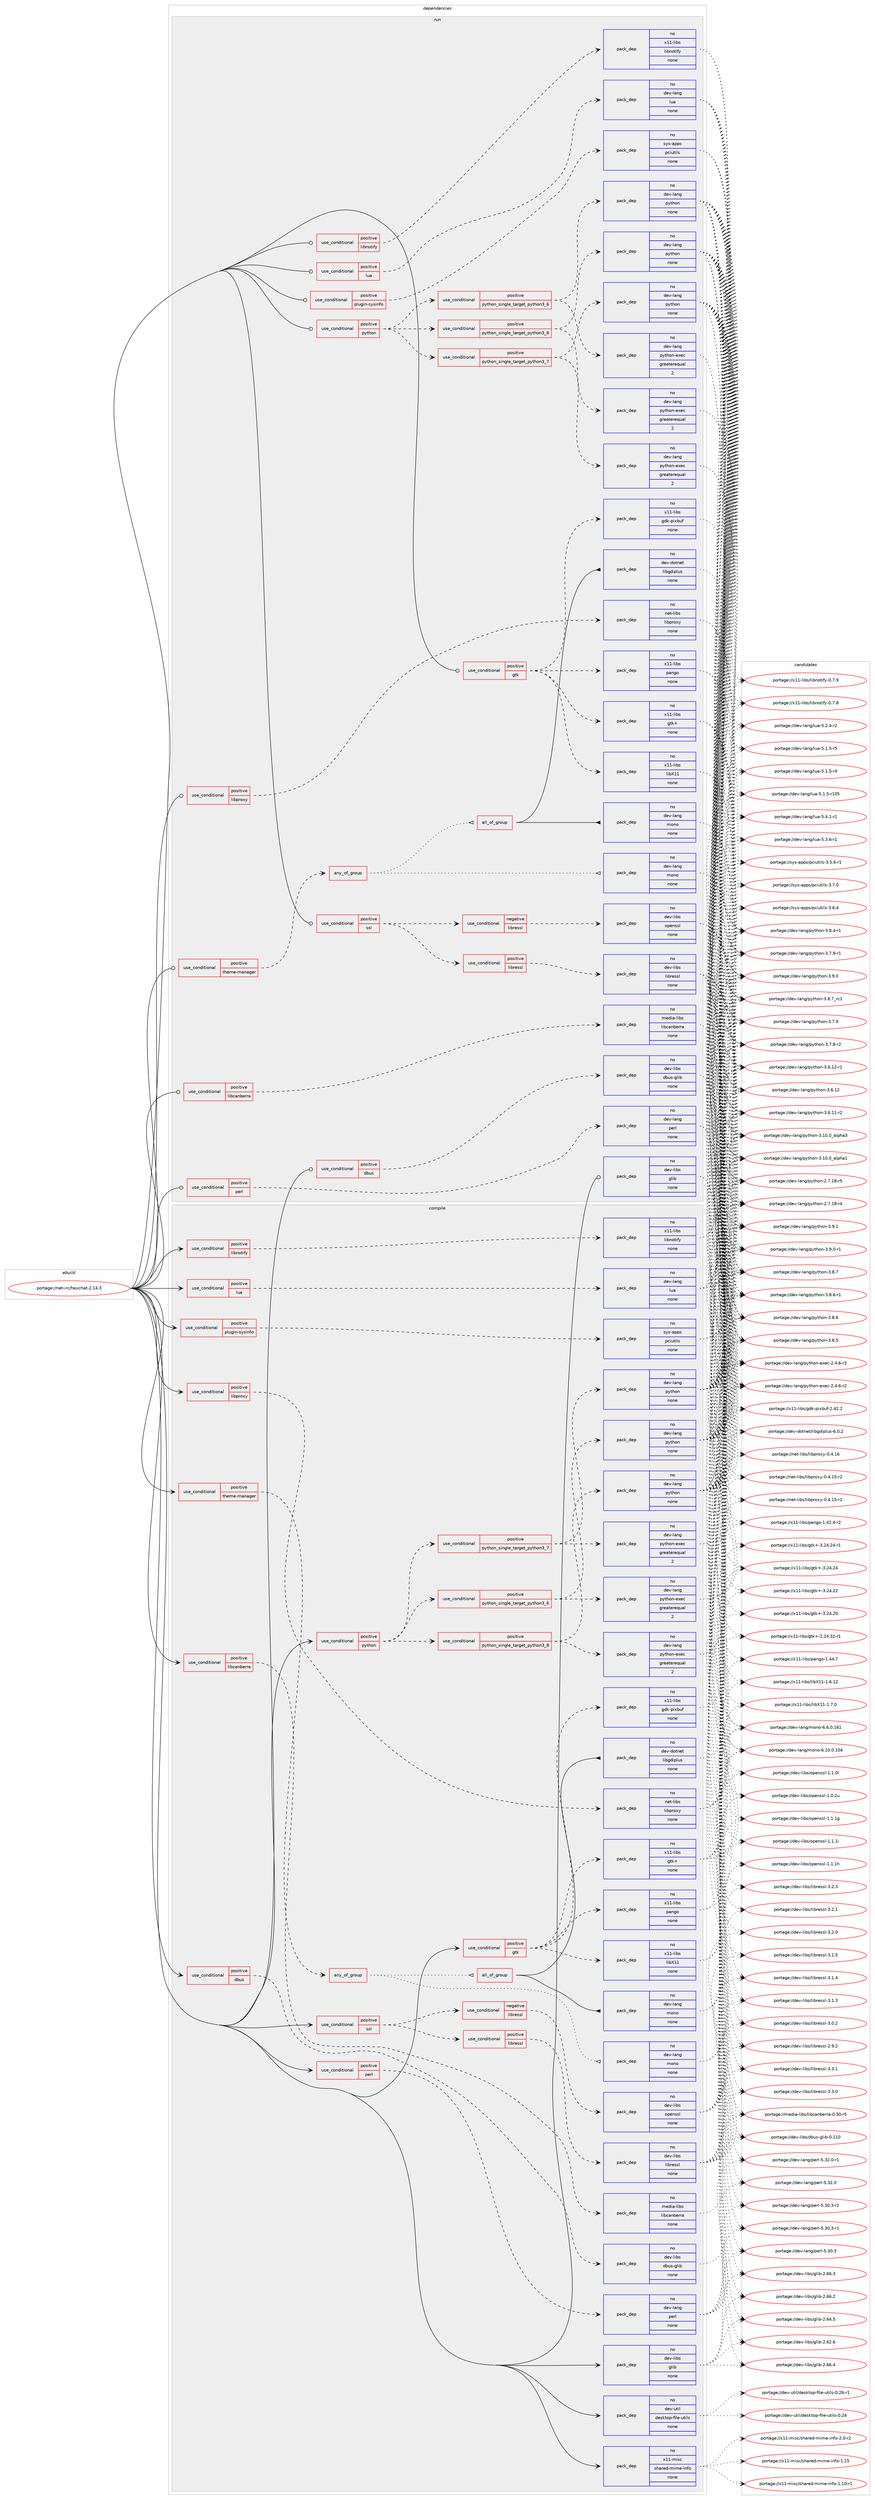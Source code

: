 digraph prolog {

# *************
# Graph options
# *************

newrank=true;
concentrate=true;
compound=true;
graph [rankdir=LR,fontname=Helvetica,fontsize=10,ranksep=1.5];#, ranksep=2.5, nodesep=0.2];
edge  [arrowhead=vee];
node  [fontname=Helvetica,fontsize=10];

# **********
# The ebuild
# **********

subgraph cluster_leftcol {
color=gray;
rank=same;
label=<<i>ebuild</i>>;
id [label="portage://net-irc/hexchat-2.14.3", color=red, width=4, href="../net-irc/hexchat-2.14.3.svg"];
}

# ****************
# The dependencies
# ****************

subgraph cluster_midcol {
color=gray;
label=<<i>dependencies</i>>;
subgraph cluster_compile {
fillcolor="#eeeeee";
style=filled;
label=<<i>compile</i>>;
subgraph cond2979 {
dependency10378 [label=<<TABLE BORDER="0" CELLBORDER="1" CELLSPACING="0" CELLPADDING="4"><TR><TD ROWSPAN="3" CELLPADDING="10">use_conditional</TD></TR><TR><TD>positive</TD></TR><TR><TD>dbus</TD></TR></TABLE>>, shape=none, color=red];
subgraph pack7293 {
dependency10379 [label=<<TABLE BORDER="0" CELLBORDER="1" CELLSPACING="0" CELLPADDING="4" WIDTH="220"><TR><TD ROWSPAN="6" CELLPADDING="30">pack_dep</TD></TR><TR><TD WIDTH="110">no</TD></TR><TR><TD>dev-libs</TD></TR><TR><TD>dbus-glib</TD></TR><TR><TD>none</TD></TR><TR><TD></TD></TR></TABLE>>, shape=none, color=blue];
}
dependency10378:e -> dependency10379:w [weight=20,style="dashed",arrowhead="vee"];
}
id:e -> dependency10378:w [weight=20,style="solid",arrowhead="vee"];
subgraph cond2980 {
dependency10380 [label=<<TABLE BORDER="0" CELLBORDER="1" CELLSPACING="0" CELLPADDING="4"><TR><TD ROWSPAN="3" CELLPADDING="10">use_conditional</TD></TR><TR><TD>positive</TD></TR><TR><TD>gtk</TD></TR></TABLE>>, shape=none, color=red];
subgraph pack7294 {
dependency10381 [label=<<TABLE BORDER="0" CELLBORDER="1" CELLSPACING="0" CELLPADDING="4" WIDTH="220"><TR><TD ROWSPAN="6" CELLPADDING="30">pack_dep</TD></TR><TR><TD WIDTH="110">no</TD></TR><TR><TD>x11-libs</TD></TR><TR><TD>gdk-pixbuf</TD></TR><TR><TD>none</TD></TR><TR><TD></TD></TR></TABLE>>, shape=none, color=blue];
}
dependency10380:e -> dependency10381:w [weight=20,style="dashed",arrowhead="vee"];
subgraph pack7295 {
dependency10382 [label=<<TABLE BORDER="0" CELLBORDER="1" CELLSPACING="0" CELLPADDING="4" WIDTH="220"><TR><TD ROWSPAN="6" CELLPADDING="30">pack_dep</TD></TR><TR><TD WIDTH="110">no</TD></TR><TR><TD>x11-libs</TD></TR><TR><TD>gtk+</TD></TR><TR><TD>none</TD></TR><TR><TD></TD></TR></TABLE>>, shape=none, color=blue];
}
dependency10380:e -> dependency10382:w [weight=20,style="dashed",arrowhead="vee"];
subgraph pack7296 {
dependency10383 [label=<<TABLE BORDER="0" CELLBORDER="1" CELLSPACING="0" CELLPADDING="4" WIDTH="220"><TR><TD ROWSPAN="6" CELLPADDING="30">pack_dep</TD></TR><TR><TD WIDTH="110">no</TD></TR><TR><TD>x11-libs</TD></TR><TR><TD>libX11</TD></TR><TR><TD>none</TD></TR><TR><TD></TD></TR></TABLE>>, shape=none, color=blue];
}
dependency10380:e -> dependency10383:w [weight=20,style="dashed",arrowhead="vee"];
subgraph pack7297 {
dependency10384 [label=<<TABLE BORDER="0" CELLBORDER="1" CELLSPACING="0" CELLPADDING="4" WIDTH="220"><TR><TD ROWSPAN="6" CELLPADDING="30">pack_dep</TD></TR><TR><TD WIDTH="110">no</TD></TR><TR><TD>x11-libs</TD></TR><TR><TD>pango</TD></TR><TR><TD>none</TD></TR><TR><TD></TD></TR></TABLE>>, shape=none, color=blue];
}
dependency10380:e -> dependency10384:w [weight=20,style="dashed",arrowhead="vee"];
}
id:e -> dependency10380:w [weight=20,style="solid",arrowhead="vee"];
subgraph cond2981 {
dependency10385 [label=<<TABLE BORDER="0" CELLBORDER="1" CELLSPACING="0" CELLPADDING="4"><TR><TD ROWSPAN="3" CELLPADDING="10">use_conditional</TD></TR><TR><TD>positive</TD></TR><TR><TD>libcanberra</TD></TR></TABLE>>, shape=none, color=red];
subgraph pack7298 {
dependency10386 [label=<<TABLE BORDER="0" CELLBORDER="1" CELLSPACING="0" CELLPADDING="4" WIDTH="220"><TR><TD ROWSPAN="6" CELLPADDING="30">pack_dep</TD></TR><TR><TD WIDTH="110">no</TD></TR><TR><TD>media-libs</TD></TR><TR><TD>libcanberra</TD></TR><TR><TD>none</TD></TR><TR><TD></TD></TR></TABLE>>, shape=none, color=blue];
}
dependency10385:e -> dependency10386:w [weight=20,style="dashed",arrowhead="vee"];
}
id:e -> dependency10385:w [weight=20,style="solid",arrowhead="vee"];
subgraph cond2982 {
dependency10387 [label=<<TABLE BORDER="0" CELLBORDER="1" CELLSPACING="0" CELLPADDING="4"><TR><TD ROWSPAN="3" CELLPADDING="10">use_conditional</TD></TR><TR><TD>positive</TD></TR><TR><TD>libnotify</TD></TR></TABLE>>, shape=none, color=red];
subgraph pack7299 {
dependency10388 [label=<<TABLE BORDER="0" CELLBORDER="1" CELLSPACING="0" CELLPADDING="4" WIDTH="220"><TR><TD ROWSPAN="6" CELLPADDING="30">pack_dep</TD></TR><TR><TD WIDTH="110">no</TD></TR><TR><TD>x11-libs</TD></TR><TR><TD>libnotify</TD></TR><TR><TD>none</TD></TR><TR><TD></TD></TR></TABLE>>, shape=none, color=blue];
}
dependency10387:e -> dependency10388:w [weight=20,style="dashed",arrowhead="vee"];
}
id:e -> dependency10387:w [weight=20,style="solid",arrowhead="vee"];
subgraph cond2983 {
dependency10389 [label=<<TABLE BORDER="0" CELLBORDER="1" CELLSPACING="0" CELLPADDING="4"><TR><TD ROWSPAN="3" CELLPADDING="10">use_conditional</TD></TR><TR><TD>positive</TD></TR><TR><TD>libproxy</TD></TR></TABLE>>, shape=none, color=red];
subgraph pack7300 {
dependency10390 [label=<<TABLE BORDER="0" CELLBORDER="1" CELLSPACING="0" CELLPADDING="4" WIDTH="220"><TR><TD ROWSPAN="6" CELLPADDING="30">pack_dep</TD></TR><TR><TD WIDTH="110">no</TD></TR><TR><TD>net-libs</TD></TR><TR><TD>libproxy</TD></TR><TR><TD>none</TD></TR><TR><TD></TD></TR></TABLE>>, shape=none, color=blue];
}
dependency10389:e -> dependency10390:w [weight=20,style="dashed",arrowhead="vee"];
}
id:e -> dependency10389:w [weight=20,style="solid",arrowhead="vee"];
subgraph cond2984 {
dependency10391 [label=<<TABLE BORDER="0" CELLBORDER="1" CELLSPACING="0" CELLPADDING="4"><TR><TD ROWSPAN="3" CELLPADDING="10">use_conditional</TD></TR><TR><TD>positive</TD></TR><TR><TD>lua</TD></TR></TABLE>>, shape=none, color=red];
subgraph pack7301 {
dependency10392 [label=<<TABLE BORDER="0" CELLBORDER="1" CELLSPACING="0" CELLPADDING="4" WIDTH="220"><TR><TD ROWSPAN="6" CELLPADDING="30">pack_dep</TD></TR><TR><TD WIDTH="110">no</TD></TR><TR><TD>dev-lang</TD></TR><TR><TD>lua</TD></TR><TR><TD>none</TD></TR><TR><TD></TD></TR></TABLE>>, shape=none, color=blue];
}
dependency10391:e -> dependency10392:w [weight=20,style="dashed",arrowhead="vee"];
}
id:e -> dependency10391:w [weight=20,style="solid",arrowhead="vee"];
subgraph cond2985 {
dependency10393 [label=<<TABLE BORDER="0" CELLBORDER="1" CELLSPACING="0" CELLPADDING="4"><TR><TD ROWSPAN="3" CELLPADDING="10">use_conditional</TD></TR><TR><TD>positive</TD></TR><TR><TD>perl</TD></TR></TABLE>>, shape=none, color=red];
subgraph pack7302 {
dependency10394 [label=<<TABLE BORDER="0" CELLBORDER="1" CELLSPACING="0" CELLPADDING="4" WIDTH="220"><TR><TD ROWSPAN="6" CELLPADDING="30">pack_dep</TD></TR><TR><TD WIDTH="110">no</TD></TR><TR><TD>dev-lang</TD></TR><TR><TD>perl</TD></TR><TR><TD>none</TD></TR><TR><TD></TD></TR></TABLE>>, shape=none, color=blue];
}
dependency10393:e -> dependency10394:w [weight=20,style="dashed",arrowhead="vee"];
}
id:e -> dependency10393:w [weight=20,style="solid",arrowhead="vee"];
subgraph cond2986 {
dependency10395 [label=<<TABLE BORDER="0" CELLBORDER="1" CELLSPACING="0" CELLPADDING="4"><TR><TD ROWSPAN="3" CELLPADDING="10">use_conditional</TD></TR><TR><TD>positive</TD></TR><TR><TD>plugin-sysinfo</TD></TR></TABLE>>, shape=none, color=red];
subgraph pack7303 {
dependency10396 [label=<<TABLE BORDER="0" CELLBORDER="1" CELLSPACING="0" CELLPADDING="4" WIDTH="220"><TR><TD ROWSPAN="6" CELLPADDING="30">pack_dep</TD></TR><TR><TD WIDTH="110">no</TD></TR><TR><TD>sys-apps</TD></TR><TR><TD>pciutils</TD></TR><TR><TD>none</TD></TR><TR><TD></TD></TR></TABLE>>, shape=none, color=blue];
}
dependency10395:e -> dependency10396:w [weight=20,style="dashed",arrowhead="vee"];
}
id:e -> dependency10395:w [weight=20,style="solid",arrowhead="vee"];
subgraph cond2987 {
dependency10397 [label=<<TABLE BORDER="0" CELLBORDER="1" CELLSPACING="0" CELLPADDING="4"><TR><TD ROWSPAN="3" CELLPADDING="10">use_conditional</TD></TR><TR><TD>positive</TD></TR><TR><TD>python</TD></TR></TABLE>>, shape=none, color=red];
subgraph cond2988 {
dependency10398 [label=<<TABLE BORDER="0" CELLBORDER="1" CELLSPACING="0" CELLPADDING="4"><TR><TD ROWSPAN="3" CELLPADDING="10">use_conditional</TD></TR><TR><TD>positive</TD></TR><TR><TD>python_single_target_python3_6</TD></TR></TABLE>>, shape=none, color=red];
subgraph pack7304 {
dependency10399 [label=<<TABLE BORDER="0" CELLBORDER="1" CELLSPACING="0" CELLPADDING="4" WIDTH="220"><TR><TD ROWSPAN="6" CELLPADDING="30">pack_dep</TD></TR><TR><TD WIDTH="110">no</TD></TR><TR><TD>dev-lang</TD></TR><TR><TD>python</TD></TR><TR><TD>none</TD></TR><TR><TD></TD></TR></TABLE>>, shape=none, color=blue];
}
dependency10398:e -> dependency10399:w [weight=20,style="dashed",arrowhead="vee"];
subgraph pack7305 {
dependency10400 [label=<<TABLE BORDER="0" CELLBORDER="1" CELLSPACING="0" CELLPADDING="4" WIDTH="220"><TR><TD ROWSPAN="6" CELLPADDING="30">pack_dep</TD></TR><TR><TD WIDTH="110">no</TD></TR><TR><TD>dev-lang</TD></TR><TR><TD>python-exec</TD></TR><TR><TD>greaterequal</TD></TR><TR><TD>2</TD></TR></TABLE>>, shape=none, color=blue];
}
dependency10398:e -> dependency10400:w [weight=20,style="dashed",arrowhead="vee"];
}
dependency10397:e -> dependency10398:w [weight=20,style="dashed",arrowhead="vee"];
subgraph cond2989 {
dependency10401 [label=<<TABLE BORDER="0" CELLBORDER="1" CELLSPACING="0" CELLPADDING="4"><TR><TD ROWSPAN="3" CELLPADDING="10">use_conditional</TD></TR><TR><TD>positive</TD></TR><TR><TD>python_single_target_python3_7</TD></TR></TABLE>>, shape=none, color=red];
subgraph pack7306 {
dependency10402 [label=<<TABLE BORDER="0" CELLBORDER="1" CELLSPACING="0" CELLPADDING="4" WIDTH="220"><TR><TD ROWSPAN="6" CELLPADDING="30">pack_dep</TD></TR><TR><TD WIDTH="110">no</TD></TR><TR><TD>dev-lang</TD></TR><TR><TD>python</TD></TR><TR><TD>none</TD></TR><TR><TD></TD></TR></TABLE>>, shape=none, color=blue];
}
dependency10401:e -> dependency10402:w [weight=20,style="dashed",arrowhead="vee"];
subgraph pack7307 {
dependency10403 [label=<<TABLE BORDER="0" CELLBORDER="1" CELLSPACING="0" CELLPADDING="4" WIDTH="220"><TR><TD ROWSPAN="6" CELLPADDING="30">pack_dep</TD></TR><TR><TD WIDTH="110">no</TD></TR><TR><TD>dev-lang</TD></TR><TR><TD>python-exec</TD></TR><TR><TD>greaterequal</TD></TR><TR><TD>2</TD></TR></TABLE>>, shape=none, color=blue];
}
dependency10401:e -> dependency10403:w [weight=20,style="dashed",arrowhead="vee"];
}
dependency10397:e -> dependency10401:w [weight=20,style="dashed",arrowhead="vee"];
subgraph cond2990 {
dependency10404 [label=<<TABLE BORDER="0" CELLBORDER="1" CELLSPACING="0" CELLPADDING="4"><TR><TD ROWSPAN="3" CELLPADDING="10">use_conditional</TD></TR><TR><TD>positive</TD></TR><TR><TD>python_single_target_python3_8</TD></TR></TABLE>>, shape=none, color=red];
subgraph pack7308 {
dependency10405 [label=<<TABLE BORDER="0" CELLBORDER="1" CELLSPACING="0" CELLPADDING="4" WIDTH="220"><TR><TD ROWSPAN="6" CELLPADDING="30">pack_dep</TD></TR><TR><TD WIDTH="110">no</TD></TR><TR><TD>dev-lang</TD></TR><TR><TD>python</TD></TR><TR><TD>none</TD></TR><TR><TD></TD></TR></TABLE>>, shape=none, color=blue];
}
dependency10404:e -> dependency10405:w [weight=20,style="dashed",arrowhead="vee"];
subgraph pack7309 {
dependency10406 [label=<<TABLE BORDER="0" CELLBORDER="1" CELLSPACING="0" CELLPADDING="4" WIDTH="220"><TR><TD ROWSPAN="6" CELLPADDING="30">pack_dep</TD></TR><TR><TD WIDTH="110">no</TD></TR><TR><TD>dev-lang</TD></TR><TR><TD>python-exec</TD></TR><TR><TD>greaterequal</TD></TR><TR><TD>2</TD></TR></TABLE>>, shape=none, color=blue];
}
dependency10404:e -> dependency10406:w [weight=20,style="dashed",arrowhead="vee"];
}
dependency10397:e -> dependency10404:w [weight=20,style="dashed",arrowhead="vee"];
}
id:e -> dependency10397:w [weight=20,style="solid",arrowhead="vee"];
subgraph cond2991 {
dependency10407 [label=<<TABLE BORDER="0" CELLBORDER="1" CELLSPACING="0" CELLPADDING="4"><TR><TD ROWSPAN="3" CELLPADDING="10">use_conditional</TD></TR><TR><TD>positive</TD></TR><TR><TD>ssl</TD></TR></TABLE>>, shape=none, color=red];
subgraph cond2992 {
dependency10408 [label=<<TABLE BORDER="0" CELLBORDER="1" CELLSPACING="0" CELLPADDING="4"><TR><TD ROWSPAN="3" CELLPADDING="10">use_conditional</TD></TR><TR><TD>negative</TD></TR><TR><TD>libressl</TD></TR></TABLE>>, shape=none, color=red];
subgraph pack7310 {
dependency10409 [label=<<TABLE BORDER="0" CELLBORDER="1" CELLSPACING="0" CELLPADDING="4" WIDTH="220"><TR><TD ROWSPAN="6" CELLPADDING="30">pack_dep</TD></TR><TR><TD WIDTH="110">no</TD></TR><TR><TD>dev-libs</TD></TR><TR><TD>openssl</TD></TR><TR><TD>none</TD></TR><TR><TD></TD></TR></TABLE>>, shape=none, color=blue];
}
dependency10408:e -> dependency10409:w [weight=20,style="dashed",arrowhead="vee"];
}
dependency10407:e -> dependency10408:w [weight=20,style="dashed",arrowhead="vee"];
subgraph cond2993 {
dependency10410 [label=<<TABLE BORDER="0" CELLBORDER="1" CELLSPACING="0" CELLPADDING="4"><TR><TD ROWSPAN="3" CELLPADDING="10">use_conditional</TD></TR><TR><TD>positive</TD></TR><TR><TD>libressl</TD></TR></TABLE>>, shape=none, color=red];
subgraph pack7311 {
dependency10411 [label=<<TABLE BORDER="0" CELLBORDER="1" CELLSPACING="0" CELLPADDING="4" WIDTH="220"><TR><TD ROWSPAN="6" CELLPADDING="30">pack_dep</TD></TR><TR><TD WIDTH="110">no</TD></TR><TR><TD>dev-libs</TD></TR><TR><TD>libressl</TD></TR><TR><TD>none</TD></TR><TR><TD></TD></TR></TABLE>>, shape=none, color=blue];
}
dependency10410:e -> dependency10411:w [weight=20,style="dashed",arrowhead="vee"];
}
dependency10407:e -> dependency10410:w [weight=20,style="dashed",arrowhead="vee"];
}
id:e -> dependency10407:w [weight=20,style="solid",arrowhead="vee"];
subgraph cond2994 {
dependency10412 [label=<<TABLE BORDER="0" CELLBORDER="1" CELLSPACING="0" CELLPADDING="4"><TR><TD ROWSPAN="3" CELLPADDING="10">use_conditional</TD></TR><TR><TD>positive</TD></TR><TR><TD>theme-manager</TD></TR></TABLE>>, shape=none, color=red];
subgraph any92 {
dependency10413 [label=<<TABLE BORDER="0" CELLBORDER="1" CELLSPACING="0" CELLPADDING="4"><TR><TD CELLPADDING="10">any_of_group</TD></TR></TABLE>>, shape=none, color=red];subgraph all17 {
dependency10414 [label=<<TABLE BORDER="0" CELLBORDER="1" CELLSPACING="0" CELLPADDING="4"><TR><TD CELLPADDING="10">all_of_group</TD></TR></TABLE>>, shape=none, color=red];subgraph pack7312 {
dependency10415 [label=<<TABLE BORDER="0" CELLBORDER="1" CELLSPACING="0" CELLPADDING="4" WIDTH="220"><TR><TD ROWSPAN="6" CELLPADDING="30">pack_dep</TD></TR><TR><TD WIDTH="110">no</TD></TR><TR><TD>dev-lang</TD></TR><TR><TD>mono</TD></TR><TR><TD>none</TD></TR><TR><TD></TD></TR></TABLE>>, shape=none, color=blue];
}
dependency10414:e -> dependency10415:w [weight=20,style="solid",arrowhead="inv"];
subgraph pack7313 {
dependency10416 [label=<<TABLE BORDER="0" CELLBORDER="1" CELLSPACING="0" CELLPADDING="4" WIDTH="220"><TR><TD ROWSPAN="6" CELLPADDING="30">pack_dep</TD></TR><TR><TD WIDTH="110">no</TD></TR><TR><TD>dev-dotnet</TD></TR><TR><TD>libgdiplus</TD></TR><TR><TD>none</TD></TR><TR><TD></TD></TR></TABLE>>, shape=none, color=blue];
}
dependency10414:e -> dependency10416:w [weight=20,style="solid",arrowhead="inv"];
}
dependency10413:e -> dependency10414:w [weight=20,style="dotted",arrowhead="oinv"];
subgraph pack7314 {
dependency10417 [label=<<TABLE BORDER="0" CELLBORDER="1" CELLSPACING="0" CELLPADDING="4" WIDTH="220"><TR><TD ROWSPAN="6" CELLPADDING="30">pack_dep</TD></TR><TR><TD WIDTH="110">no</TD></TR><TR><TD>dev-lang</TD></TR><TR><TD>mono</TD></TR><TR><TD>none</TD></TR><TR><TD></TD></TR></TABLE>>, shape=none, color=blue];
}
dependency10413:e -> dependency10417:w [weight=20,style="dotted",arrowhead="oinv"];
}
dependency10412:e -> dependency10413:w [weight=20,style="dashed",arrowhead="vee"];
}
id:e -> dependency10412:w [weight=20,style="solid",arrowhead="vee"];
subgraph pack7315 {
dependency10418 [label=<<TABLE BORDER="0" CELLBORDER="1" CELLSPACING="0" CELLPADDING="4" WIDTH="220"><TR><TD ROWSPAN="6" CELLPADDING="30">pack_dep</TD></TR><TR><TD WIDTH="110">no</TD></TR><TR><TD>dev-libs</TD></TR><TR><TD>glib</TD></TR><TR><TD>none</TD></TR><TR><TD></TD></TR></TABLE>>, shape=none, color=blue];
}
id:e -> dependency10418:w [weight=20,style="solid",arrowhead="vee"];
subgraph pack7316 {
dependency10419 [label=<<TABLE BORDER="0" CELLBORDER="1" CELLSPACING="0" CELLPADDING="4" WIDTH="220"><TR><TD ROWSPAN="6" CELLPADDING="30">pack_dep</TD></TR><TR><TD WIDTH="110">no</TD></TR><TR><TD>dev-util</TD></TR><TR><TD>desktop-file-utils</TD></TR><TR><TD>none</TD></TR><TR><TD></TD></TR></TABLE>>, shape=none, color=blue];
}
id:e -> dependency10419:w [weight=20,style="solid",arrowhead="vee"];
subgraph pack7317 {
dependency10420 [label=<<TABLE BORDER="0" CELLBORDER="1" CELLSPACING="0" CELLPADDING="4" WIDTH="220"><TR><TD ROWSPAN="6" CELLPADDING="30">pack_dep</TD></TR><TR><TD WIDTH="110">no</TD></TR><TR><TD>x11-misc</TD></TR><TR><TD>shared-mime-info</TD></TR><TR><TD>none</TD></TR><TR><TD></TD></TR></TABLE>>, shape=none, color=blue];
}
id:e -> dependency10420:w [weight=20,style="solid",arrowhead="vee"];
}
subgraph cluster_compileandrun {
fillcolor="#eeeeee";
style=filled;
label=<<i>compile and run</i>>;
}
subgraph cluster_run {
fillcolor="#eeeeee";
style=filled;
label=<<i>run</i>>;
subgraph cond2995 {
dependency10421 [label=<<TABLE BORDER="0" CELLBORDER="1" CELLSPACING="0" CELLPADDING="4"><TR><TD ROWSPAN="3" CELLPADDING="10">use_conditional</TD></TR><TR><TD>positive</TD></TR><TR><TD>dbus</TD></TR></TABLE>>, shape=none, color=red];
subgraph pack7318 {
dependency10422 [label=<<TABLE BORDER="0" CELLBORDER="1" CELLSPACING="0" CELLPADDING="4" WIDTH="220"><TR><TD ROWSPAN="6" CELLPADDING="30">pack_dep</TD></TR><TR><TD WIDTH="110">no</TD></TR><TR><TD>dev-libs</TD></TR><TR><TD>dbus-glib</TD></TR><TR><TD>none</TD></TR><TR><TD></TD></TR></TABLE>>, shape=none, color=blue];
}
dependency10421:e -> dependency10422:w [weight=20,style="dashed",arrowhead="vee"];
}
id:e -> dependency10421:w [weight=20,style="solid",arrowhead="odot"];
subgraph cond2996 {
dependency10423 [label=<<TABLE BORDER="0" CELLBORDER="1" CELLSPACING="0" CELLPADDING="4"><TR><TD ROWSPAN="3" CELLPADDING="10">use_conditional</TD></TR><TR><TD>positive</TD></TR><TR><TD>gtk</TD></TR></TABLE>>, shape=none, color=red];
subgraph pack7319 {
dependency10424 [label=<<TABLE BORDER="0" CELLBORDER="1" CELLSPACING="0" CELLPADDING="4" WIDTH="220"><TR><TD ROWSPAN="6" CELLPADDING="30">pack_dep</TD></TR><TR><TD WIDTH="110">no</TD></TR><TR><TD>x11-libs</TD></TR><TR><TD>gdk-pixbuf</TD></TR><TR><TD>none</TD></TR><TR><TD></TD></TR></TABLE>>, shape=none, color=blue];
}
dependency10423:e -> dependency10424:w [weight=20,style="dashed",arrowhead="vee"];
subgraph pack7320 {
dependency10425 [label=<<TABLE BORDER="0" CELLBORDER="1" CELLSPACING="0" CELLPADDING="4" WIDTH="220"><TR><TD ROWSPAN="6" CELLPADDING="30">pack_dep</TD></TR><TR><TD WIDTH="110">no</TD></TR><TR><TD>x11-libs</TD></TR><TR><TD>gtk+</TD></TR><TR><TD>none</TD></TR><TR><TD></TD></TR></TABLE>>, shape=none, color=blue];
}
dependency10423:e -> dependency10425:w [weight=20,style="dashed",arrowhead="vee"];
subgraph pack7321 {
dependency10426 [label=<<TABLE BORDER="0" CELLBORDER="1" CELLSPACING="0" CELLPADDING="4" WIDTH="220"><TR><TD ROWSPAN="6" CELLPADDING="30">pack_dep</TD></TR><TR><TD WIDTH="110">no</TD></TR><TR><TD>x11-libs</TD></TR><TR><TD>libX11</TD></TR><TR><TD>none</TD></TR><TR><TD></TD></TR></TABLE>>, shape=none, color=blue];
}
dependency10423:e -> dependency10426:w [weight=20,style="dashed",arrowhead="vee"];
subgraph pack7322 {
dependency10427 [label=<<TABLE BORDER="0" CELLBORDER="1" CELLSPACING="0" CELLPADDING="4" WIDTH="220"><TR><TD ROWSPAN="6" CELLPADDING="30">pack_dep</TD></TR><TR><TD WIDTH="110">no</TD></TR><TR><TD>x11-libs</TD></TR><TR><TD>pango</TD></TR><TR><TD>none</TD></TR><TR><TD></TD></TR></TABLE>>, shape=none, color=blue];
}
dependency10423:e -> dependency10427:w [weight=20,style="dashed",arrowhead="vee"];
}
id:e -> dependency10423:w [weight=20,style="solid",arrowhead="odot"];
subgraph cond2997 {
dependency10428 [label=<<TABLE BORDER="0" CELLBORDER="1" CELLSPACING="0" CELLPADDING="4"><TR><TD ROWSPAN="3" CELLPADDING="10">use_conditional</TD></TR><TR><TD>positive</TD></TR><TR><TD>libcanberra</TD></TR></TABLE>>, shape=none, color=red];
subgraph pack7323 {
dependency10429 [label=<<TABLE BORDER="0" CELLBORDER="1" CELLSPACING="0" CELLPADDING="4" WIDTH="220"><TR><TD ROWSPAN="6" CELLPADDING="30">pack_dep</TD></TR><TR><TD WIDTH="110">no</TD></TR><TR><TD>media-libs</TD></TR><TR><TD>libcanberra</TD></TR><TR><TD>none</TD></TR><TR><TD></TD></TR></TABLE>>, shape=none, color=blue];
}
dependency10428:e -> dependency10429:w [weight=20,style="dashed",arrowhead="vee"];
}
id:e -> dependency10428:w [weight=20,style="solid",arrowhead="odot"];
subgraph cond2998 {
dependency10430 [label=<<TABLE BORDER="0" CELLBORDER="1" CELLSPACING="0" CELLPADDING="4"><TR><TD ROWSPAN="3" CELLPADDING="10">use_conditional</TD></TR><TR><TD>positive</TD></TR><TR><TD>libnotify</TD></TR></TABLE>>, shape=none, color=red];
subgraph pack7324 {
dependency10431 [label=<<TABLE BORDER="0" CELLBORDER="1" CELLSPACING="0" CELLPADDING="4" WIDTH="220"><TR><TD ROWSPAN="6" CELLPADDING="30">pack_dep</TD></TR><TR><TD WIDTH="110">no</TD></TR><TR><TD>x11-libs</TD></TR><TR><TD>libnotify</TD></TR><TR><TD>none</TD></TR><TR><TD></TD></TR></TABLE>>, shape=none, color=blue];
}
dependency10430:e -> dependency10431:w [weight=20,style="dashed",arrowhead="vee"];
}
id:e -> dependency10430:w [weight=20,style="solid",arrowhead="odot"];
subgraph cond2999 {
dependency10432 [label=<<TABLE BORDER="0" CELLBORDER="1" CELLSPACING="0" CELLPADDING="4"><TR><TD ROWSPAN="3" CELLPADDING="10">use_conditional</TD></TR><TR><TD>positive</TD></TR><TR><TD>libproxy</TD></TR></TABLE>>, shape=none, color=red];
subgraph pack7325 {
dependency10433 [label=<<TABLE BORDER="0" CELLBORDER="1" CELLSPACING="0" CELLPADDING="4" WIDTH="220"><TR><TD ROWSPAN="6" CELLPADDING="30">pack_dep</TD></TR><TR><TD WIDTH="110">no</TD></TR><TR><TD>net-libs</TD></TR><TR><TD>libproxy</TD></TR><TR><TD>none</TD></TR><TR><TD></TD></TR></TABLE>>, shape=none, color=blue];
}
dependency10432:e -> dependency10433:w [weight=20,style="dashed",arrowhead="vee"];
}
id:e -> dependency10432:w [weight=20,style="solid",arrowhead="odot"];
subgraph cond3000 {
dependency10434 [label=<<TABLE BORDER="0" CELLBORDER="1" CELLSPACING="0" CELLPADDING="4"><TR><TD ROWSPAN="3" CELLPADDING="10">use_conditional</TD></TR><TR><TD>positive</TD></TR><TR><TD>lua</TD></TR></TABLE>>, shape=none, color=red];
subgraph pack7326 {
dependency10435 [label=<<TABLE BORDER="0" CELLBORDER="1" CELLSPACING="0" CELLPADDING="4" WIDTH="220"><TR><TD ROWSPAN="6" CELLPADDING="30">pack_dep</TD></TR><TR><TD WIDTH="110">no</TD></TR><TR><TD>dev-lang</TD></TR><TR><TD>lua</TD></TR><TR><TD>none</TD></TR><TR><TD></TD></TR></TABLE>>, shape=none, color=blue];
}
dependency10434:e -> dependency10435:w [weight=20,style="dashed",arrowhead="vee"];
}
id:e -> dependency10434:w [weight=20,style="solid",arrowhead="odot"];
subgraph cond3001 {
dependency10436 [label=<<TABLE BORDER="0" CELLBORDER="1" CELLSPACING="0" CELLPADDING="4"><TR><TD ROWSPAN="3" CELLPADDING="10">use_conditional</TD></TR><TR><TD>positive</TD></TR><TR><TD>perl</TD></TR></TABLE>>, shape=none, color=red];
subgraph pack7327 {
dependency10437 [label=<<TABLE BORDER="0" CELLBORDER="1" CELLSPACING="0" CELLPADDING="4" WIDTH="220"><TR><TD ROWSPAN="6" CELLPADDING="30">pack_dep</TD></TR><TR><TD WIDTH="110">no</TD></TR><TR><TD>dev-lang</TD></TR><TR><TD>perl</TD></TR><TR><TD>none</TD></TR><TR><TD></TD></TR></TABLE>>, shape=none, color=blue];
}
dependency10436:e -> dependency10437:w [weight=20,style="dashed",arrowhead="vee"];
}
id:e -> dependency10436:w [weight=20,style="solid",arrowhead="odot"];
subgraph cond3002 {
dependency10438 [label=<<TABLE BORDER="0" CELLBORDER="1" CELLSPACING="0" CELLPADDING="4"><TR><TD ROWSPAN="3" CELLPADDING="10">use_conditional</TD></TR><TR><TD>positive</TD></TR><TR><TD>plugin-sysinfo</TD></TR></TABLE>>, shape=none, color=red];
subgraph pack7328 {
dependency10439 [label=<<TABLE BORDER="0" CELLBORDER="1" CELLSPACING="0" CELLPADDING="4" WIDTH="220"><TR><TD ROWSPAN="6" CELLPADDING="30">pack_dep</TD></TR><TR><TD WIDTH="110">no</TD></TR><TR><TD>sys-apps</TD></TR><TR><TD>pciutils</TD></TR><TR><TD>none</TD></TR><TR><TD></TD></TR></TABLE>>, shape=none, color=blue];
}
dependency10438:e -> dependency10439:w [weight=20,style="dashed",arrowhead="vee"];
}
id:e -> dependency10438:w [weight=20,style="solid",arrowhead="odot"];
subgraph cond3003 {
dependency10440 [label=<<TABLE BORDER="0" CELLBORDER="1" CELLSPACING="0" CELLPADDING="4"><TR><TD ROWSPAN="3" CELLPADDING="10">use_conditional</TD></TR><TR><TD>positive</TD></TR><TR><TD>python</TD></TR></TABLE>>, shape=none, color=red];
subgraph cond3004 {
dependency10441 [label=<<TABLE BORDER="0" CELLBORDER="1" CELLSPACING="0" CELLPADDING="4"><TR><TD ROWSPAN="3" CELLPADDING="10">use_conditional</TD></TR><TR><TD>positive</TD></TR><TR><TD>python_single_target_python3_6</TD></TR></TABLE>>, shape=none, color=red];
subgraph pack7329 {
dependency10442 [label=<<TABLE BORDER="0" CELLBORDER="1" CELLSPACING="0" CELLPADDING="4" WIDTH="220"><TR><TD ROWSPAN="6" CELLPADDING="30">pack_dep</TD></TR><TR><TD WIDTH="110">no</TD></TR><TR><TD>dev-lang</TD></TR><TR><TD>python</TD></TR><TR><TD>none</TD></TR><TR><TD></TD></TR></TABLE>>, shape=none, color=blue];
}
dependency10441:e -> dependency10442:w [weight=20,style="dashed",arrowhead="vee"];
subgraph pack7330 {
dependency10443 [label=<<TABLE BORDER="0" CELLBORDER="1" CELLSPACING="0" CELLPADDING="4" WIDTH="220"><TR><TD ROWSPAN="6" CELLPADDING="30">pack_dep</TD></TR><TR><TD WIDTH="110">no</TD></TR><TR><TD>dev-lang</TD></TR><TR><TD>python-exec</TD></TR><TR><TD>greaterequal</TD></TR><TR><TD>2</TD></TR></TABLE>>, shape=none, color=blue];
}
dependency10441:e -> dependency10443:w [weight=20,style="dashed",arrowhead="vee"];
}
dependency10440:e -> dependency10441:w [weight=20,style="dashed",arrowhead="vee"];
subgraph cond3005 {
dependency10444 [label=<<TABLE BORDER="0" CELLBORDER="1" CELLSPACING="0" CELLPADDING="4"><TR><TD ROWSPAN="3" CELLPADDING="10">use_conditional</TD></TR><TR><TD>positive</TD></TR><TR><TD>python_single_target_python3_7</TD></TR></TABLE>>, shape=none, color=red];
subgraph pack7331 {
dependency10445 [label=<<TABLE BORDER="0" CELLBORDER="1" CELLSPACING="0" CELLPADDING="4" WIDTH="220"><TR><TD ROWSPAN="6" CELLPADDING="30">pack_dep</TD></TR><TR><TD WIDTH="110">no</TD></TR><TR><TD>dev-lang</TD></TR><TR><TD>python</TD></TR><TR><TD>none</TD></TR><TR><TD></TD></TR></TABLE>>, shape=none, color=blue];
}
dependency10444:e -> dependency10445:w [weight=20,style="dashed",arrowhead="vee"];
subgraph pack7332 {
dependency10446 [label=<<TABLE BORDER="0" CELLBORDER="1" CELLSPACING="0" CELLPADDING="4" WIDTH="220"><TR><TD ROWSPAN="6" CELLPADDING="30">pack_dep</TD></TR><TR><TD WIDTH="110">no</TD></TR><TR><TD>dev-lang</TD></TR><TR><TD>python-exec</TD></TR><TR><TD>greaterequal</TD></TR><TR><TD>2</TD></TR></TABLE>>, shape=none, color=blue];
}
dependency10444:e -> dependency10446:w [weight=20,style="dashed",arrowhead="vee"];
}
dependency10440:e -> dependency10444:w [weight=20,style="dashed",arrowhead="vee"];
subgraph cond3006 {
dependency10447 [label=<<TABLE BORDER="0" CELLBORDER="1" CELLSPACING="0" CELLPADDING="4"><TR><TD ROWSPAN="3" CELLPADDING="10">use_conditional</TD></TR><TR><TD>positive</TD></TR><TR><TD>python_single_target_python3_8</TD></TR></TABLE>>, shape=none, color=red];
subgraph pack7333 {
dependency10448 [label=<<TABLE BORDER="0" CELLBORDER="1" CELLSPACING="0" CELLPADDING="4" WIDTH="220"><TR><TD ROWSPAN="6" CELLPADDING="30">pack_dep</TD></TR><TR><TD WIDTH="110">no</TD></TR><TR><TD>dev-lang</TD></TR><TR><TD>python</TD></TR><TR><TD>none</TD></TR><TR><TD></TD></TR></TABLE>>, shape=none, color=blue];
}
dependency10447:e -> dependency10448:w [weight=20,style="dashed",arrowhead="vee"];
subgraph pack7334 {
dependency10449 [label=<<TABLE BORDER="0" CELLBORDER="1" CELLSPACING="0" CELLPADDING="4" WIDTH="220"><TR><TD ROWSPAN="6" CELLPADDING="30">pack_dep</TD></TR><TR><TD WIDTH="110">no</TD></TR><TR><TD>dev-lang</TD></TR><TR><TD>python-exec</TD></TR><TR><TD>greaterequal</TD></TR><TR><TD>2</TD></TR></TABLE>>, shape=none, color=blue];
}
dependency10447:e -> dependency10449:w [weight=20,style="dashed",arrowhead="vee"];
}
dependency10440:e -> dependency10447:w [weight=20,style="dashed",arrowhead="vee"];
}
id:e -> dependency10440:w [weight=20,style="solid",arrowhead="odot"];
subgraph cond3007 {
dependency10450 [label=<<TABLE BORDER="0" CELLBORDER="1" CELLSPACING="0" CELLPADDING="4"><TR><TD ROWSPAN="3" CELLPADDING="10">use_conditional</TD></TR><TR><TD>positive</TD></TR><TR><TD>ssl</TD></TR></TABLE>>, shape=none, color=red];
subgraph cond3008 {
dependency10451 [label=<<TABLE BORDER="0" CELLBORDER="1" CELLSPACING="0" CELLPADDING="4"><TR><TD ROWSPAN="3" CELLPADDING="10">use_conditional</TD></TR><TR><TD>negative</TD></TR><TR><TD>libressl</TD></TR></TABLE>>, shape=none, color=red];
subgraph pack7335 {
dependency10452 [label=<<TABLE BORDER="0" CELLBORDER="1" CELLSPACING="0" CELLPADDING="4" WIDTH="220"><TR><TD ROWSPAN="6" CELLPADDING="30">pack_dep</TD></TR><TR><TD WIDTH="110">no</TD></TR><TR><TD>dev-libs</TD></TR><TR><TD>openssl</TD></TR><TR><TD>none</TD></TR><TR><TD></TD></TR></TABLE>>, shape=none, color=blue];
}
dependency10451:e -> dependency10452:w [weight=20,style="dashed",arrowhead="vee"];
}
dependency10450:e -> dependency10451:w [weight=20,style="dashed",arrowhead="vee"];
subgraph cond3009 {
dependency10453 [label=<<TABLE BORDER="0" CELLBORDER="1" CELLSPACING="0" CELLPADDING="4"><TR><TD ROWSPAN="3" CELLPADDING="10">use_conditional</TD></TR><TR><TD>positive</TD></TR><TR><TD>libressl</TD></TR></TABLE>>, shape=none, color=red];
subgraph pack7336 {
dependency10454 [label=<<TABLE BORDER="0" CELLBORDER="1" CELLSPACING="0" CELLPADDING="4" WIDTH="220"><TR><TD ROWSPAN="6" CELLPADDING="30">pack_dep</TD></TR><TR><TD WIDTH="110">no</TD></TR><TR><TD>dev-libs</TD></TR><TR><TD>libressl</TD></TR><TR><TD>none</TD></TR><TR><TD></TD></TR></TABLE>>, shape=none, color=blue];
}
dependency10453:e -> dependency10454:w [weight=20,style="dashed",arrowhead="vee"];
}
dependency10450:e -> dependency10453:w [weight=20,style="dashed",arrowhead="vee"];
}
id:e -> dependency10450:w [weight=20,style="solid",arrowhead="odot"];
subgraph cond3010 {
dependency10455 [label=<<TABLE BORDER="0" CELLBORDER="1" CELLSPACING="0" CELLPADDING="4"><TR><TD ROWSPAN="3" CELLPADDING="10">use_conditional</TD></TR><TR><TD>positive</TD></TR><TR><TD>theme-manager</TD></TR></TABLE>>, shape=none, color=red];
subgraph any93 {
dependency10456 [label=<<TABLE BORDER="0" CELLBORDER="1" CELLSPACING="0" CELLPADDING="4"><TR><TD CELLPADDING="10">any_of_group</TD></TR></TABLE>>, shape=none, color=red];subgraph all18 {
dependency10457 [label=<<TABLE BORDER="0" CELLBORDER="1" CELLSPACING="0" CELLPADDING="4"><TR><TD CELLPADDING="10">all_of_group</TD></TR></TABLE>>, shape=none, color=red];subgraph pack7337 {
dependency10458 [label=<<TABLE BORDER="0" CELLBORDER="1" CELLSPACING="0" CELLPADDING="4" WIDTH="220"><TR><TD ROWSPAN="6" CELLPADDING="30">pack_dep</TD></TR><TR><TD WIDTH="110">no</TD></TR><TR><TD>dev-lang</TD></TR><TR><TD>mono</TD></TR><TR><TD>none</TD></TR><TR><TD></TD></TR></TABLE>>, shape=none, color=blue];
}
dependency10457:e -> dependency10458:w [weight=20,style="solid",arrowhead="inv"];
subgraph pack7338 {
dependency10459 [label=<<TABLE BORDER="0" CELLBORDER="1" CELLSPACING="0" CELLPADDING="4" WIDTH="220"><TR><TD ROWSPAN="6" CELLPADDING="30">pack_dep</TD></TR><TR><TD WIDTH="110">no</TD></TR><TR><TD>dev-dotnet</TD></TR><TR><TD>libgdiplus</TD></TR><TR><TD>none</TD></TR><TR><TD></TD></TR></TABLE>>, shape=none, color=blue];
}
dependency10457:e -> dependency10459:w [weight=20,style="solid",arrowhead="inv"];
}
dependency10456:e -> dependency10457:w [weight=20,style="dotted",arrowhead="oinv"];
subgraph pack7339 {
dependency10460 [label=<<TABLE BORDER="0" CELLBORDER="1" CELLSPACING="0" CELLPADDING="4" WIDTH="220"><TR><TD ROWSPAN="6" CELLPADDING="30">pack_dep</TD></TR><TR><TD WIDTH="110">no</TD></TR><TR><TD>dev-lang</TD></TR><TR><TD>mono</TD></TR><TR><TD>none</TD></TR><TR><TD></TD></TR></TABLE>>, shape=none, color=blue];
}
dependency10456:e -> dependency10460:w [weight=20,style="dotted",arrowhead="oinv"];
}
dependency10455:e -> dependency10456:w [weight=20,style="dashed",arrowhead="vee"];
}
id:e -> dependency10455:w [weight=20,style="solid",arrowhead="odot"];
subgraph pack7340 {
dependency10461 [label=<<TABLE BORDER="0" CELLBORDER="1" CELLSPACING="0" CELLPADDING="4" WIDTH="220"><TR><TD ROWSPAN="6" CELLPADDING="30">pack_dep</TD></TR><TR><TD WIDTH="110">no</TD></TR><TR><TD>dev-libs</TD></TR><TR><TD>glib</TD></TR><TR><TD>none</TD></TR><TR><TD></TD></TR></TABLE>>, shape=none, color=blue];
}
id:e -> dependency10461:w [weight=20,style="solid",arrowhead="odot"];
}
}

# **************
# The candidates
# **************

subgraph cluster_choices {
rank=same;
color=gray;
label=<<i>candidates</i>>;

subgraph choice7293 {
color=black;
nodesep=1;
choice100101118451081059811547100981171154510310810598454846494948 [label="portage://dev-libs/dbus-glib-0.110", color=red, width=4,href="../dev-libs/dbus-glib-0.110.svg"];
dependency10379:e -> choice100101118451081059811547100981171154510310810598454846494948:w [style=dotted,weight="100"];
}
subgraph choice7294 {
color=black;
nodesep=1;
choice1204949451081059811547103100107451121051209811710245504652504650 [label="portage://x11-libs/gdk-pixbuf-2.42.2", color=red, width=4,href="../x11-libs/gdk-pixbuf-2.42.2.svg"];
dependency10381:e -> choice1204949451081059811547103100107451121051209811710245504652504650:w [style=dotted,weight="100"];
}
subgraph choice7295 {
color=black;
nodesep=1;
choice12049494510810598115471031161074345514650524650524511449 [label="portage://x11-libs/gtk+-3.24.24-r1", color=red, width=4,href="../x11-libs/gtk+-3.24.24-r1.svg"];
choice1204949451081059811547103116107434551465052465052 [label="portage://x11-libs/gtk+-3.24.24", color=red, width=4,href="../x11-libs/gtk+-3.24.24.svg"];
choice1204949451081059811547103116107434551465052465050 [label="portage://x11-libs/gtk+-3.24.22", color=red, width=4,href="../x11-libs/gtk+-3.24.22.svg"];
choice1204949451081059811547103116107434551465052465048 [label="portage://x11-libs/gtk+-3.24.20", color=red, width=4,href="../x11-libs/gtk+-3.24.20.svg"];
choice12049494510810598115471031161074345504650524651504511449 [label="portage://x11-libs/gtk+-2.24.32-r1", color=red, width=4,href="../x11-libs/gtk+-2.24.32-r1.svg"];
dependency10382:e -> choice12049494510810598115471031161074345514650524650524511449:w [style=dotted,weight="100"];
dependency10382:e -> choice1204949451081059811547103116107434551465052465052:w [style=dotted,weight="100"];
dependency10382:e -> choice1204949451081059811547103116107434551465052465050:w [style=dotted,weight="100"];
dependency10382:e -> choice1204949451081059811547103116107434551465052465048:w [style=dotted,weight="100"];
dependency10382:e -> choice12049494510810598115471031161074345504650524651504511449:w [style=dotted,weight="100"];
}
subgraph choice7296 {
color=black;
nodesep=1;
choice120494945108105981154710810598884949454946554648 [label="portage://x11-libs/libX11-1.7.0", color=red, width=4,href="../x11-libs/libX11-1.7.0.svg"];
choice12049494510810598115471081059888494945494654464950 [label="portage://x11-libs/libX11-1.6.12", color=red, width=4,href="../x11-libs/libX11-1.6.12.svg"];
dependency10383:e -> choice120494945108105981154710810598884949454946554648:w [style=dotted,weight="100"];
dependency10383:e -> choice12049494510810598115471081059888494945494654464950:w [style=dotted,weight="100"];
}
subgraph choice7297 {
color=black;
nodesep=1;
choice12049494510810598115471129711010311145494652524655 [label="portage://x11-libs/pango-1.44.7", color=red, width=4,href="../x11-libs/pango-1.44.7.svg"];
choice120494945108105981154711297110103111454946525046524511450 [label="portage://x11-libs/pango-1.42.4-r2", color=red, width=4,href="../x11-libs/pango-1.42.4-r2.svg"];
dependency10384:e -> choice12049494510810598115471129711010311145494652524655:w [style=dotted,weight="100"];
dependency10384:e -> choice120494945108105981154711297110103111454946525046524511450:w [style=dotted,weight="100"];
}
subgraph choice7298 {
color=black;
nodesep=1;
choice10910110010597451081059811547108105989997110981011141149745484651484511453 [label="portage://media-libs/libcanberra-0.30-r5", color=red, width=4,href="../media-libs/libcanberra-0.30-r5.svg"];
dependency10386:e -> choice10910110010597451081059811547108105989997110981011141149745484651484511453:w [style=dotted,weight="100"];
}
subgraph choice7299 {
color=black;
nodesep=1;
choice120494945108105981154710810598110111116105102121454846554657 [label="portage://x11-libs/libnotify-0.7.9", color=red, width=4,href="../x11-libs/libnotify-0.7.9.svg"];
choice120494945108105981154710810598110111116105102121454846554656 [label="portage://x11-libs/libnotify-0.7.8", color=red, width=4,href="../x11-libs/libnotify-0.7.8.svg"];
dependency10388:e -> choice120494945108105981154710810598110111116105102121454846554657:w [style=dotted,weight="100"];
dependency10388:e -> choice120494945108105981154710810598110111116105102121454846554656:w [style=dotted,weight="100"];
}
subgraph choice7300 {
color=black;
nodesep=1;
choice1101011164510810598115471081059811211411112012145484652464954 [label="portage://net-libs/libproxy-0.4.16", color=red, width=4,href="../net-libs/libproxy-0.4.16.svg"];
choice11010111645108105981154710810598112114111120121454846524649534511450 [label="portage://net-libs/libproxy-0.4.15-r2", color=red, width=4,href="../net-libs/libproxy-0.4.15-r2.svg"];
choice11010111645108105981154710810598112114111120121454846524649534511449 [label="portage://net-libs/libproxy-0.4.15-r1", color=red, width=4,href="../net-libs/libproxy-0.4.15-r1.svg"];
dependency10390:e -> choice1101011164510810598115471081059811211411112012145484652464954:w [style=dotted,weight="100"];
dependency10390:e -> choice11010111645108105981154710810598112114111120121454846524649534511450:w [style=dotted,weight="100"];
dependency10390:e -> choice11010111645108105981154710810598112114111120121454846524649534511449:w [style=dotted,weight="100"];
}
subgraph choice7301 {
color=black;
nodesep=1;
choice100101118451089711010347108117974553465246494511449 [label="portage://dev-lang/lua-5.4.1-r1", color=red, width=4,href="../dev-lang/lua-5.4.1-r1.svg"];
choice100101118451089711010347108117974553465146544511449 [label="portage://dev-lang/lua-5.3.6-r1", color=red, width=4,href="../dev-lang/lua-5.3.6-r1.svg"];
choice100101118451089711010347108117974553465046524511450 [label="portage://dev-lang/lua-5.2.4-r2", color=red, width=4,href="../dev-lang/lua-5.2.4-r2.svg"];
choice100101118451089711010347108117974553464946534511453 [label="portage://dev-lang/lua-5.1.5-r5", color=red, width=4,href="../dev-lang/lua-5.1.5-r5.svg"];
choice100101118451089711010347108117974553464946534511452 [label="portage://dev-lang/lua-5.1.5-r4", color=red, width=4,href="../dev-lang/lua-5.1.5-r4.svg"];
choice1001011184510897110103471081179745534649465345114494853 [label="portage://dev-lang/lua-5.1.5-r105", color=red, width=4,href="../dev-lang/lua-5.1.5-r105.svg"];
dependency10392:e -> choice100101118451089711010347108117974553465246494511449:w [style=dotted,weight="100"];
dependency10392:e -> choice100101118451089711010347108117974553465146544511449:w [style=dotted,weight="100"];
dependency10392:e -> choice100101118451089711010347108117974553465046524511450:w [style=dotted,weight="100"];
dependency10392:e -> choice100101118451089711010347108117974553464946534511453:w [style=dotted,weight="100"];
dependency10392:e -> choice100101118451089711010347108117974553464946534511452:w [style=dotted,weight="100"];
dependency10392:e -> choice1001011184510897110103471081179745534649465345114494853:w [style=dotted,weight="100"];
}
subgraph choice7302 {
color=black;
nodesep=1;
choice100101118451089711010347112101114108455346515046484511449 [label="portage://dev-lang/perl-5.32.0-r1", color=red, width=4,href="../dev-lang/perl-5.32.0-r1.svg"];
choice10010111845108971101034711210111410845534651504648 [label="portage://dev-lang/perl-5.32.0", color=red, width=4,href="../dev-lang/perl-5.32.0.svg"];
choice100101118451089711010347112101114108455346514846514511450 [label="portage://dev-lang/perl-5.30.3-r2", color=red, width=4,href="../dev-lang/perl-5.30.3-r2.svg"];
choice100101118451089711010347112101114108455346514846514511449 [label="portage://dev-lang/perl-5.30.3-r1", color=red, width=4,href="../dev-lang/perl-5.30.3-r1.svg"];
choice10010111845108971101034711210111410845534651484651 [label="portage://dev-lang/perl-5.30.3", color=red, width=4,href="../dev-lang/perl-5.30.3.svg"];
dependency10394:e -> choice100101118451089711010347112101114108455346515046484511449:w [style=dotted,weight="100"];
dependency10394:e -> choice10010111845108971101034711210111410845534651504648:w [style=dotted,weight="100"];
dependency10394:e -> choice100101118451089711010347112101114108455346514846514511450:w [style=dotted,weight="100"];
dependency10394:e -> choice100101118451089711010347112101114108455346514846514511449:w [style=dotted,weight="100"];
dependency10394:e -> choice10010111845108971101034711210111410845534651484651:w [style=dotted,weight="100"];
}
subgraph choice7303 {
color=black;
nodesep=1;
choice11512111545971121121154711299105117116105108115455146554648 [label="portage://sys-apps/pciutils-3.7.0", color=red, width=4,href="../sys-apps/pciutils-3.7.0.svg"];
choice11512111545971121121154711299105117116105108115455146544652 [label="portage://sys-apps/pciutils-3.6.4", color=red, width=4,href="../sys-apps/pciutils-3.6.4.svg"];
choice115121115459711211211547112991051171161051081154551465346544511449 [label="portage://sys-apps/pciutils-3.5.6-r1", color=red, width=4,href="../sys-apps/pciutils-3.5.6-r1.svg"];
dependency10396:e -> choice11512111545971121121154711299105117116105108115455146554648:w [style=dotted,weight="100"];
dependency10396:e -> choice11512111545971121121154711299105117116105108115455146544652:w [style=dotted,weight="100"];
dependency10396:e -> choice115121115459711211211547112991051171161051081154551465346544511449:w [style=dotted,weight="100"];
}
subgraph choice7304 {
color=black;
nodesep=1;
choice100101118451089711010347112121116104111110455146574649 [label="portage://dev-lang/python-3.9.1", color=red, width=4,href="../dev-lang/python-3.9.1.svg"];
choice1001011184510897110103471121211161041111104551465746484511449 [label="portage://dev-lang/python-3.9.0-r1", color=red, width=4,href="../dev-lang/python-3.9.0-r1.svg"];
choice100101118451089711010347112121116104111110455146574648 [label="portage://dev-lang/python-3.9.0", color=red, width=4,href="../dev-lang/python-3.9.0.svg"];
choice100101118451089711010347112121116104111110455146564655951149949 [label="portage://dev-lang/python-3.8.7_rc1", color=red, width=4,href="../dev-lang/python-3.8.7_rc1.svg"];
choice100101118451089711010347112121116104111110455146564655 [label="portage://dev-lang/python-3.8.7", color=red, width=4,href="../dev-lang/python-3.8.7.svg"];
choice1001011184510897110103471121211161041111104551465646544511449 [label="portage://dev-lang/python-3.8.6-r1", color=red, width=4,href="../dev-lang/python-3.8.6-r1.svg"];
choice100101118451089711010347112121116104111110455146564654 [label="portage://dev-lang/python-3.8.6", color=red, width=4,href="../dev-lang/python-3.8.6.svg"];
choice100101118451089711010347112121116104111110455146564653 [label="portage://dev-lang/python-3.8.5", color=red, width=4,href="../dev-lang/python-3.8.5.svg"];
choice1001011184510897110103471121211161041111104551465646524511449 [label="portage://dev-lang/python-3.8.4-r1", color=red, width=4,href="../dev-lang/python-3.8.4-r1.svg"];
choice1001011184510897110103471121211161041111104551465546574511449 [label="portage://dev-lang/python-3.7.9-r1", color=red, width=4,href="../dev-lang/python-3.7.9-r1.svg"];
choice100101118451089711010347112121116104111110455146554657 [label="portage://dev-lang/python-3.7.9", color=red, width=4,href="../dev-lang/python-3.7.9.svg"];
choice1001011184510897110103471121211161041111104551465546564511450 [label="portage://dev-lang/python-3.7.8-r2", color=red, width=4,href="../dev-lang/python-3.7.8-r2.svg"];
choice100101118451089711010347112121116104111110455146544649504511449 [label="portage://dev-lang/python-3.6.12-r1", color=red, width=4,href="../dev-lang/python-3.6.12-r1.svg"];
choice10010111845108971101034711212111610411111045514654464950 [label="portage://dev-lang/python-3.6.12", color=red, width=4,href="../dev-lang/python-3.6.12.svg"];
choice100101118451089711010347112121116104111110455146544649494511450 [label="portage://dev-lang/python-3.6.11-r2", color=red, width=4,href="../dev-lang/python-3.6.11-r2.svg"];
choice1001011184510897110103471121211161041111104551464948464895971081121049751 [label="portage://dev-lang/python-3.10.0_alpha3", color=red, width=4,href="../dev-lang/python-3.10.0_alpha3.svg"];
choice1001011184510897110103471121211161041111104551464948464895971081121049749 [label="portage://dev-lang/python-3.10.0_alpha1", color=red, width=4,href="../dev-lang/python-3.10.0_alpha1.svg"];
choice100101118451089711010347112121116104111110455046554649564511453 [label="portage://dev-lang/python-2.7.18-r5", color=red, width=4,href="../dev-lang/python-2.7.18-r5.svg"];
choice100101118451089711010347112121116104111110455046554649564511452 [label="portage://dev-lang/python-2.7.18-r4", color=red, width=4,href="../dev-lang/python-2.7.18-r4.svg"];
dependency10399:e -> choice100101118451089711010347112121116104111110455146574649:w [style=dotted,weight="100"];
dependency10399:e -> choice1001011184510897110103471121211161041111104551465746484511449:w [style=dotted,weight="100"];
dependency10399:e -> choice100101118451089711010347112121116104111110455146574648:w [style=dotted,weight="100"];
dependency10399:e -> choice100101118451089711010347112121116104111110455146564655951149949:w [style=dotted,weight="100"];
dependency10399:e -> choice100101118451089711010347112121116104111110455146564655:w [style=dotted,weight="100"];
dependency10399:e -> choice1001011184510897110103471121211161041111104551465646544511449:w [style=dotted,weight="100"];
dependency10399:e -> choice100101118451089711010347112121116104111110455146564654:w [style=dotted,weight="100"];
dependency10399:e -> choice100101118451089711010347112121116104111110455146564653:w [style=dotted,weight="100"];
dependency10399:e -> choice1001011184510897110103471121211161041111104551465646524511449:w [style=dotted,weight="100"];
dependency10399:e -> choice1001011184510897110103471121211161041111104551465546574511449:w [style=dotted,weight="100"];
dependency10399:e -> choice100101118451089711010347112121116104111110455146554657:w [style=dotted,weight="100"];
dependency10399:e -> choice1001011184510897110103471121211161041111104551465546564511450:w [style=dotted,weight="100"];
dependency10399:e -> choice100101118451089711010347112121116104111110455146544649504511449:w [style=dotted,weight="100"];
dependency10399:e -> choice10010111845108971101034711212111610411111045514654464950:w [style=dotted,weight="100"];
dependency10399:e -> choice100101118451089711010347112121116104111110455146544649494511450:w [style=dotted,weight="100"];
dependency10399:e -> choice1001011184510897110103471121211161041111104551464948464895971081121049751:w [style=dotted,weight="100"];
dependency10399:e -> choice1001011184510897110103471121211161041111104551464948464895971081121049749:w [style=dotted,weight="100"];
dependency10399:e -> choice100101118451089711010347112121116104111110455046554649564511453:w [style=dotted,weight="100"];
dependency10399:e -> choice100101118451089711010347112121116104111110455046554649564511452:w [style=dotted,weight="100"];
}
subgraph choice7305 {
color=black;
nodesep=1;
choice10010111845108971101034711212111610411111045101120101994550465246544511451 [label="portage://dev-lang/python-exec-2.4.6-r3", color=red, width=4,href="../dev-lang/python-exec-2.4.6-r3.svg"];
choice10010111845108971101034711212111610411111045101120101994550465246544511450 [label="portage://dev-lang/python-exec-2.4.6-r2", color=red, width=4,href="../dev-lang/python-exec-2.4.6-r2.svg"];
dependency10400:e -> choice10010111845108971101034711212111610411111045101120101994550465246544511451:w [style=dotted,weight="100"];
dependency10400:e -> choice10010111845108971101034711212111610411111045101120101994550465246544511450:w [style=dotted,weight="100"];
}
subgraph choice7306 {
color=black;
nodesep=1;
choice100101118451089711010347112121116104111110455146574649 [label="portage://dev-lang/python-3.9.1", color=red, width=4,href="../dev-lang/python-3.9.1.svg"];
choice1001011184510897110103471121211161041111104551465746484511449 [label="portage://dev-lang/python-3.9.0-r1", color=red, width=4,href="../dev-lang/python-3.9.0-r1.svg"];
choice100101118451089711010347112121116104111110455146574648 [label="portage://dev-lang/python-3.9.0", color=red, width=4,href="../dev-lang/python-3.9.0.svg"];
choice100101118451089711010347112121116104111110455146564655951149949 [label="portage://dev-lang/python-3.8.7_rc1", color=red, width=4,href="../dev-lang/python-3.8.7_rc1.svg"];
choice100101118451089711010347112121116104111110455146564655 [label="portage://dev-lang/python-3.8.7", color=red, width=4,href="../dev-lang/python-3.8.7.svg"];
choice1001011184510897110103471121211161041111104551465646544511449 [label="portage://dev-lang/python-3.8.6-r1", color=red, width=4,href="../dev-lang/python-3.8.6-r1.svg"];
choice100101118451089711010347112121116104111110455146564654 [label="portage://dev-lang/python-3.8.6", color=red, width=4,href="../dev-lang/python-3.8.6.svg"];
choice100101118451089711010347112121116104111110455146564653 [label="portage://dev-lang/python-3.8.5", color=red, width=4,href="../dev-lang/python-3.8.5.svg"];
choice1001011184510897110103471121211161041111104551465646524511449 [label="portage://dev-lang/python-3.8.4-r1", color=red, width=4,href="../dev-lang/python-3.8.4-r1.svg"];
choice1001011184510897110103471121211161041111104551465546574511449 [label="portage://dev-lang/python-3.7.9-r1", color=red, width=4,href="../dev-lang/python-3.7.9-r1.svg"];
choice100101118451089711010347112121116104111110455146554657 [label="portage://dev-lang/python-3.7.9", color=red, width=4,href="../dev-lang/python-3.7.9.svg"];
choice1001011184510897110103471121211161041111104551465546564511450 [label="portage://dev-lang/python-3.7.8-r2", color=red, width=4,href="../dev-lang/python-3.7.8-r2.svg"];
choice100101118451089711010347112121116104111110455146544649504511449 [label="portage://dev-lang/python-3.6.12-r1", color=red, width=4,href="../dev-lang/python-3.6.12-r1.svg"];
choice10010111845108971101034711212111610411111045514654464950 [label="portage://dev-lang/python-3.6.12", color=red, width=4,href="../dev-lang/python-3.6.12.svg"];
choice100101118451089711010347112121116104111110455146544649494511450 [label="portage://dev-lang/python-3.6.11-r2", color=red, width=4,href="../dev-lang/python-3.6.11-r2.svg"];
choice1001011184510897110103471121211161041111104551464948464895971081121049751 [label="portage://dev-lang/python-3.10.0_alpha3", color=red, width=4,href="../dev-lang/python-3.10.0_alpha3.svg"];
choice1001011184510897110103471121211161041111104551464948464895971081121049749 [label="portage://dev-lang/python-3.10.0_alpha1", color=red, width=4,href="../dev-lang/python-3.10.0_alpha1.svg"];
choice100101118451089711010347112121116104111110455046554649564511453 [label="portage://dev-lang/python-2.7.18-r5", color=red, width=4,href="../dev-lang/python-2.7.18-r5.svg"];
choice100101118451089711010347112121116104111110455046554649564511452 [label="portage://dev-lang/python-2.7.18-r4", color=red, width=4,href="../dev-lang/python-2.7.18-r4.svg"];
dependency10402:e -> choice100101118451089711010347112121116104111110455146574649:w [style=dotted,weight="100"];
dependency10402:e -> choice1001011184510897110103471121211161041111104551465746484511449:w [style=dotted,weight="100"];
dependency10402:e -> choice100101118451089711010347112121116104111110455146574648:w [style=dotted,weight="100"];
dependency10402:e -> choice100101118451089711010347112121116104111110455146564655951149949:w [style=dotted,weight="100"];
dependency10402:e -> choice100101118451089711010347112121116104111110455146564655:w [style=dotted,weight="100"];
dependency10402:e -> choice1001011184510897110103471121211161041111104551465646544511449:w [style=dotted,weight="100"];
dependency10402:e -> choice100101118451089711010347112121116104111110455146564654:w [style=dotted,weight="100"];
dependency10402:e -> choice100101118451089711010347112121116104111110455146564653:w [style=dotted,weight="100"];
dependency10402:e -> choice1001011184510897110103471121211161041111104551465646524511449:w [style=dotted,weight="100"];
dependency10402:e -> choice1001011184510897110103471121211161041111104551465546574511449:w [style=dotted,weight="100"];
dependency10402:e -> choice100101118451089711010347112121116104111110455146554657:w [style=dotted,weight="100"];
dependency10402:e -> choice1001011184510897110103471121211161041111104551465546564511450:w [style=dotted,weight="100"];
dependency10402:e -> choice100101118451089711010347112121116104111110455146544649504511449:w [style=dotted,weight="100"];
dependency10402:e -> choice10010111845108971101034711212111610411111045514654464950:w [style=dotted,weight="100"];
dependency10402:e -> choice100101118451089711010347112121116104111110455146544649494511450:w [style=dotted,weight="100"];
dependency10402:e -> choice1001011184510897110103471121211161041111104551464948464895971081121049751:w [style=dotted,weight="100"];
dependency10402:e -> choice1001011184510897110103471121211161041111104551464948464895971081121049749:w [style=dotted,weight="100"];
dependency10402:e -> choice100101118451089711010347112121116104111110455046554649564511453:w [style=dotted,weight="100"];
dependency10402:e -> choice100101118451089711010347112121116104111110455046554649564511452:w [style=dotted,weight="100"];
}
subgraph choice7307 {
color=black;
nodesep=1;
choice10010111845108971101034711212111610411111045101120101994550465246544511451 [label="portage://dev-lang/python-exec-2.4.6-r3", color=red, width=4,href="../dev-lang/python-exec-2.4.6-r3.svg"];
choice10010111845108971101034711212111610411111045101120101994550465246544511450 [label="portage://dev-lang/python-exec-2.4.6-r2", color=red, width=4,href="../dev-lang/python-exec-2.4.6-r2.svg"];
dependency10403:e -> choice10010111845108971101034711212111610411111045101120101994550465246544511451:w [style=dotted,weight="100"];
dependency10403:e -> choice10010111845108971101034711212111610411111045101120101994550465246544511450:w [style=dotted,weight="100"];
}
subgraph choice7308 {
color=black;
nodesep=1;
choice100101118451089711010347112121116104111110455146574649 [label="portage://dev-lang/python-3.9.1", color=red, width=4,href="../dev-lang/python-3.9.1.svg"];
choice1001011184510897110103471121211161041111104551465746484511449 [label="portage://dev-lang/python-3.9.0-r1", color=red, width=4,href="../dev-lang/python-3.9.0-r1.svg"];
choice100101118451089711010347112121116104111110455146574648 [label="portage://dev-lang/python-3.9.0", color=red, width=4,href="../dev-lang/python-3.9.0.svg"];
choice100101118451089711010347112121116104111110455146564655951149949 [label="portage://dev-lang/python-3.8.7_rc1", color=red, width=4,href="../dev-lang/python-3.8.7_rc1.svg"];
choice100101118451089711010347112121116104111110455146564655 [label="portage://dev-lang/python-3.8.7", color=red, width=4,href="../dev-lang/python-3.8.7.svg"];
choice1001011184510897110103471121211161041111104551465646544511449 [label="portage://dev-lang/python-3.8.6-r1", color=red, width=4,href="../dev-lang/python-3.8.6-r1.svg"];
choice100101118451089711010347112121116104111110455146564654 [label="portage://dev-lang/python-3.8.6", color=red, width=4,href="../dev-lang/python-3.8.6.svg"];
choice100101118451089711010347112121116104111110455146564653 [label="portage://dev-lang/python-3.8.5", color=red, width=4,href="../dev-lang/python-3.8.5.svg"];
choice1001011184510897110103471121211161041111104551465646524511449 [label="portage://dev-lang/python-3.8.4-r1", color=red, width=4,href="../dev-lang/python-3.8.4-r1.svg"];
choice1001011184510897110103471121211161041111104551465546574511449 [label="portage://dev-lang/python-3.7.9-r1", color=red, width=4,href="../dev-lang/python-3.7.9-r1.svg"];
choice100101118451089711010347112121116104111110455146554657 [label="portage://dev-lang/python-3.7.9", color=red, width=4,href="../dev-lang/python-3.7.9.svg"];
choice1001011184510897110103471121211161041111104551465546564511450 [label="portage://dev-lang/python-3.7.8-r2", color=red, width=4,href="../dev-lang/python-3.7.8-r2.svg"];
choice100101118451089711010347112121116104111110455146544649504511449 [label="portage://dev-lang/python-3.6.12-r1", color=red, width=4,href="../dev-lang/python-3.6.12-r1.svg"];
choice10010111845108971101034711212111610411111045514654464950 [label="portage://dev-lang/python-3.6.12", color=red, width=4,href="../dev-lang/python-3.6.12.svg"];
choice100101118451089711010347112121116104111110455146544649494511450 [label="portage://dev-lang/python-3.6.11-r2", color=red, width=4,href="../dev-lang/python-3.6.11-r2.svg"];
choice1001011184510897110103471121211161041111104551464948464895971081121049751 [label="portage://dev-lang/python-3.10.0_alpha3", color=red, width=4,href="../dev-lang/python-3.10.0_alpha3.svg"];
choice1001011184510897110103471121211161041111104551464948464895971081121049749 [label="portage://dev-lang/python-3.10.0_alpha1", color=red, width=4,href="../dev-lang/python-3.10.0_alpha1.svg"];
choice100101118451089711010347112121116104111110455046554649564511453 [label="portage://dev-lang/python-2.7.18-r5", color=red, width=4,href="../dev-lang/python-2.7.18-r5.svg"];
choice100101118451089711010347112121116104111110455046554649564511452 [label="portage://dev-lang/python-2.7.18-r4", color=red, width=4,href="../dev-lang/python-2.7.18-r4.svg"];
dependency10405:e -> choice100101118451089711010347112121116104111110455146574649:w [style=dotted,weight="100"];
dependency10405:e -> choice1001011184510897110103471121211161041111104551465746484511449:w [style=dotted,weight="100"];
dependency10405:e -> choice100101118451089711010347112121116104111110455146574648:w [style=dotted,weight="100"];
dependency10405:e -> choice100101118451089711010347112121116104111110455146564655951149949:w [style=dotted,weight="100"];
dependency10405:e -> choice100101118451089711010347112121116104111110455146564655:w [style=dotted,weight="100"];
dependency10405:e -> choice1001011184510897110103471121211161041111104551465646544511449:w [style=dotted,weight="100"];
dependency10405:e -> choice100101118451089711010347112121116104111110455146564654:w [style=dotted,weight="100"];
dependency10405:e -> choice100101118451089711010347112121116104111110455146564653:w [style=dotted,weight="100"];
dependency10405:e -> choice1001011184510897110103471121211161041111104551465646524511449:w [style=dotted,weight="100"];
dependency10405:e -> choice1001011184510897110103471121211161041111104551465546574511449:w [style=dotted,weight="100"];
dependency10405:e -> choice100101118451089711010347112121116104111110455146554657:w [style=dotted,weight="100"];
dependency10405:e -> choice1001011184510897110103471121211161041111104551465546564511450:w [style=dotted,weight="100"];
dependency10405:e -> choice100101118451089711010347112121116104111110455146544649504511449:w [style=dotted,weight="100"];
dependency10405:e -> choice10010111845108971101034711212111610411111045514654464950:w [style=dotted,weight="100"];
dependency10405:e -> choice100101118451089711010347112121116104111110455146544649494511450:w [style=dotted,weight="100"];
dependency10405:e -> choice1001011184510897110103471121211161041111104551464948464895971081121049751:w [style=dotted,weight="100"];
dependency10405:e -> choice1001011184510897110103471121211161041111104551464948464895971081121049749:w [style=dotted,weight="100"];
dependency10405:e -> choice100101118451089711010347112121116104111110455046554649564511453:w [style=dotted,weight="100"];
dependency10405:e -> choice100101118451089711010347112121116104111110455046554649564511452:w [style=dotted,weight="100"];
}
subgraph choice7309 {
color=black;
nodesep=1;
choice10010111845108971101034711212111610411111045101120101994550465246544511451 [label="portage://dev-lang/python-exec-2.4.6-r3", color=red, width=4,href="../dev-lang/python-exec-2.4.6-r3.svg"];
choice10010111845108971101034711212111610411111045101120101994550465246544511450 [label="portage://dev-lang/python-exec-2.4.6-r2", color=red, width=4,href="../dev-lang/python-exec-2.4.6-r2.svg"];
dependency10406:e -> choice10010111845108971101034711212111610411111045101120101994550465246544511451:w [style=dotted,weight="100"];
dependency10406:e -> choice10010111845108971101034711212111610411111045101120101994550465246544511450:w [style=dotted,weight="100"];
}
subgraph choice7310 {
color=black;
nodesep=1;
choice100101118451081059811547111112101110115115108454946494649105 [label="portage://dev-libs/openssl-1.1.1i", color=red, width=4,href="../dev-libs/openssl-1.1.1i.svg"];
choice100101118451081059811547111112101110115115108454946494649104 [label="portage://dev-libs/openssl-1.1.1h", color=red, width=4,href="../dev-libs/openssl-1.1.1h.svg"];
choice100101118451081059811547111112101110115115108454946494649103 [label="portage://dev-libs/openssl-1.1.1g", color=red, width=4,href="../dev-libs/openssl-1.1.1g.svg"];
choice100101118451081059811547111112101110115115108454946494648108 [label="portage://dev-libs/openssl-1.1.0l", color=red, width=4,href="../dev-libs/openssl-1.1.0l.svg"];
choice100101118451081059811547111112101110115115108454946484650117 [label="portage://dev-libs/openssl-1.0.2u", color=red, width=4,href="../dev-libs/openssl-1.0.2u.svg"];
dependency10409:e -> choice100101118451081059811547111112101110115115108454946494649105:w [style=dotted,weight="100"];
dependency10409:e -> choice100101118451081059811547111112101110115115108454946494649104:w [style=dotted,weight="100"];
dependency10409:e -> choice100101118451081059811547111112101110115115108454946494649103:w [style=dotted,weight="100"];
dependency10409:e -> choice100101118451081059811547111112101110115115108454946494648108:w [style=dotted,weight="100"];
dependency10409:e -> choice100101118451081059811547111112101110115115108454946484650117:w [style=dotted,weight="100"];
}
subgraph choice7311 {
color=black;
nodesep=1;
choice10010111845108105981154710810598114101115115108455146514649 [label="portage://dev-libs/libressl-3.3.1", color=red, width=4,href="../dev-libs/libressl-3.3.1.svg"];
choice10010111845108105981154710810598114101115115108455146514648 [label="portage://dev-libs/libressl-3.3.0", color=red, width=4,href="../dev-libs/libressl-3.3.0.svg"];
choice10010111845108105981154710810598114101115115108455146504651 [label="portage://dev-libs/libressl-3.2.3", color=red, width=4,href="../dev-libs/libressl-3.2.3.svg"];
choice10010111845108105981154710810598114101115115108455146504649 [label="portage://dev-libs/libressl-3.2.1", color=red, width=4,href="../dev-libs/libressl-3.2.1.svg"];
choice10010111845108105981154710810598114101115115108455146504648 [label="portage://dev-libs/libressl-3.2.0", color=red, width=4,href="../dev-libs/libressl-3.2.0.svg"];
choice10010111845108105981154710810598114101115115108455146494653 [label="portage://dev-libs/libressl-3.1.5", color=red, width=4,href="../dev-libs/libressl-3.1.5.svg"];
choice10010111845108105981154710810598114101115115108455146494652 [label="portage://dev-libs/libressl-3.1.4", color=red, width=4,href="../dev-libs/libressl-3.1.4.svg"];
choice10010111845108105981154710810598114101115115108455146494651 [label="portage://dev-libs/libressl-3.1.3", color=red, width=4,href="../dev-libs/libressl-3.1.3.svg"];
choice10010111845108105981154710810598114101115115108455146484650 [label="portage://dev-libs/libressl-3.0.2", color=red, width=4,href="../dev-libs/libressl-3.0.2.svg"];
choice10010111845108105981154710810598114101115115108455046574650 [label="portage://dev-libs/libressl-2.9.2", color=red, width=4,href="../dev-libs/libressl-2.9.2.svg"];
dependency10411:e -> choice10010111845108105981154710810598114101115115108455146514649:w [style=dotted,weight="100"];
dependency10411:e -> choice10010111845108105981154710810598114101115115108455146514648:w [style=dotted,weight="100"];
dependency10411:e -> choice10010111845108105981154710810598114101115115108455146504651:w [style=dotted,weight="100"];
dependency10411:e -> choice10010111845108105981154710810598114101115115108455146504649:w [style=dotted,weight="100"];
dependency10411:e -> choice10010111845108105981154710810598114101115115108455146504648:w [style=dotted,weight="100"];
dependency10411:e -> choice10010111845108105981154710810598114101115115108455146494653:w [style=dotted,weight="100"];
dependency10411:e -> choice10010111845108105981154710810598114101115115108455146494652:w [style=dotted,weight="100"];
dependency10411:e -> choice10010111845108105981154710810598114101115115108455146494651:w [style=dotted,weight="100"];
dependency10411:e -> choice10010111845108105981154710810598114101115115108455146484650:w [style=dotted,weight="100"];
dependency10411:e -> choice10010111845108105981154710810598114101115115108455046574650:w [style=dotted,weight="100"];
}
subgraph choice7312 {
color=black;
nodesep=1;
choice10010111845108971101034710911111011145544654464846495449 [label="portage://dev-lang/mono-6.6.0.161", color=red, width=4,href="../dev-lang/mono-6.6.0.161.svg"];
choice1001011184510897110103471091111101114554464948464846494852 [label="portage://dev-lang/mono-6.10.0.104", color=red, width=4,href="../dev-lang/mono-6.10.0.104.svg"];
dependency10415:e -> choice10010111845108971101034710911111011145544654464846495449:w [style=dotted,weight="100"];
dependency10415:e -> choice1001011184510897110103471091111101114554464948464846494852:w [style=dotted,weight="100"];
}
subgraph choice7313 {
color=black;
nodesep=1;
choice100101118451001111161101011164710810598103100105112108117115455446484650 [label="portage://dev-dotnet/libgdiplus-6.0.2", color=red, width=4,href="../dev-dotnet/libgdiplus-6.0.2.svg"];
dependency10416:e -> choice100101118451001111161101011164710810598103100105112108117115455446484650:w [style=dotted,weight="100"];
}
subgraph choice7314 {
color=black;
nodesep=1;
choice10010111845108971101034710911111011145544654464846495449 [label="portage://dev-lang/mono-6.6.0.161", color=red, width=4,href="../dev-lang/mono-6.6.0.161.svg"];
choice1001011184510897110103471091111101114554464948464846494852 [label="portage://dev-lang/mono-6.10.0.104", color=red, width=4,href="../dev-lang/mono-6.10.0.104.svg"];
dependency10417:e -> choice10010111845108971101034710911111011145544654464846495449:w [style=dotted,weight="100"];
dependency10417:e -> choice1001011184510897110103471091111101114554464948464846494852:w [style=dotted,weight="100"];
}
subgraph choice7315 {
color=black;
nodesep=1;
choice1001011184510810598115471031081059845504654544652 [label="portage://dev-libs/glib-2.66.4", color=red, width=4,href="../dev-libs/glib-2.66.4.svg"];
choice1001011184510810598115471031081059845504654544651 [label="portage://dev-libs/glib-2.66.3", color=red, width=4,href="../dev-libs/glib-2.66.3.svg"];
choice1001011184510810598115471031081059845504654544650 [label="portage://dev-libs/glib-2.66.2", color=red, width=4,href="../dev-libs/glib-2.66.2.svg"];
choice1001011184510810598115471031081059845504654524653 [label="portage://dev-libs/glib-2.64.5", color=red, width=4,href="../dev-libs/glib-2.64.5.svg"];
choice1001011184510810598115471031081059845504654504654 [label="portage://dev-libs/glib-2.62.6", color=red, width=4,href="../dev-libs/glib-2.62.6.svg"];
dependency10418:e -> choice1001011184510810598115471031081059845504654544652:w [style=dotted,weight="100"];
dependency10418:e -> choice1001011184510810598115471031081059845504654544651:w [style=dotted,weight="100"];
dependency10418:e -> choice1001011184510810598115471031081059845504654544650:w [style=dotted,weight="100"];
dependency10418:e -> choice1001011184510810598115471031081059845504654524653:w [style=dotted,weight="100"];
dependency10418:e -> choice1001011184510810598115471031081059845504654504654:w [style=dotted,weight="100"];
}
subgraph choice7316 {
color=black;
nodesep=1;
choice1001011184511711610510847100101115107116111112451021051081014511711610510811545484650544511449 [label="portage://dev-util/desktop-file-utils-0.26-r1", color=red, width=4,href="../dev-util/desktop-file-utils-0.26-r1.svg"];
choice100101118451171161051084710010111510711611111245102105108101451171161051081154548465052 [label="portage://dev-util/desktop-file-utils-0.24", color=red, width=4,href="../dev-util/desktop-file-utils-0.24.svg"];
dependency10419:e -> choice1001011184511711610510847100101115107116111112451021051081014511711610510811545484650544511449:w [style=dotted,weight="100"];
dependency10419:e -> choice100101118451171161051084710010111510711611111245102105108101451171161051081154548465052:w [style=dotted,weight="100"];
}
subgraph choice7317 {
color=black;
nodesep=1;
choice1204949451091051159947115104971141011004510910510910145105110102111455046484511450 [label="portage://x11-misc/shared-mime-info-2.0-r2", color=red, width=4,href="../x11-misc/shared-mime-info-2.0-r2.svg"];
choice12049494510910511599471151049711410110045109105109101451051101021114549464953 [label="portage://x11-misc/shared-mime-info-1.15", color=red, width=4,href="../x11-misc/shared-mime-info-1.15.svg"];
choice120494945109105115994711510497114101100451091051091014510511010211145494649484511449 [label="portage://x11-misc/shared-mime-info-1.10-r1", color=red, width=4,href="../x11-misc/shared-mime-info-1.10-r1.svg"];
dependency10420:e -> choice1204949451091051159947115104971141011004510910510910145105110102111455046484511450:w [style=dotted,weight="100"];
dependency10420:e -> choice12049494510910511599471151049711410110045109105109101451051101021114549464953:w [style=dotted,weight="100"];
dependency10420:e -> choice120494945109105115994711510497114101100451091051091014510511010211145494649484511449:w [style=dotted,weight="100"];
}
subgraph choice7318 {
color=black;
nodesep=1;
choice100101118451081059811547100981171154510310810598454846494948 [label="portage://dev-libs/dbus-glib-0.110", color=red, width=4,href="../dev-libs/dbus-glib-0.110.svg"];
dependency10422:e -> choice100101118451081059811547100981171154510310810598454846494948:w [style=dotted,weight="100"];
}
subgraph choice7319 {
color=black;
nodesep=1;
choice1204949451081059811547103100107451121051209811710245504652504650 [label="portage://x11-libs/gdk-pixbuf-2.42.2", color=red, width=4,href="../x11-libs/gdk-pixbuf-2.42.2.svg"];
dependency10424:e -> choice1204949451081059811547103100107451121051209811710245504652504650:w [style=dotted,weight="100"];
}
subgraph choice7320 {
color=black;
nodesep=1;
choice12049494510810598115471031161074345514650524650524511449 [label="portage://x11-libs/gtk+-3.24.24-r1", color=red, width=4,href="../x11-libs/gtk+-3.24.24-r1.svg"];
choice1204949451081059811547103116107434551465052465052 [label="portage://x11-libs/gtk+-3.24.24", color=red, width=4,href="../x11-libs/gtk+-3.24.24.svg"];
choice1204949451081059811547103116107434551465052465050 [label="portage://x11-libs/gtk+-3.24.22", color=red, width=4,href="../x11-libs/gtk+-3.24.22.svg"];
choice1204949451081059811547103116107434551465052465048 [label="portage://x11-libs/gtk+-3.24.20", color=red, width=4,href="../x11-libs/gtk+-3.24.20.svg"];
choice12049494510810598115471031161074345504650524651504511449 [label="portage://x11-libs/gtk+-2.24.32-r1", color=red, width=4,href="../x11-libs/gtk+-2.24.32-r1.svg"];
dependency10425:e -> choice12049494510810598115471031161074345514650524650524511449:w [style=dotted,weight="100"];
dependency10425:e -> choice1204949451081059811547103116107434551465052465052:w [style=dotted,weight="100"];
dependency10425:e -> choice1204949451081059811547103116107434551465052465050:w [style=dotted,weight="100"];
dependency10425:e -> choice1204949451081059811547103116107434551465052465048:w [style=dotted,weight="100"];
dependency10425:e -> choice12049494510810598115471031161074345504650524651504511449:w [style=dotted,weight="100"];
}
subgraph choice7321 {
color=black;
nodesep=1;
choice120494945108105981154710810598884949454946554648 [label="portage://x11-libs/libX11-1.7.0", color=red, width=4,href="../x11-libs/libX11-1.7.0.svg"];
choice12049494510810598115471081059888494945494654464950 [label="portage://x11-libs/libX11-1.6.12", color=red, width=4,href="../x11-libs/libX11-1.6.12.svg"];
dependency10426:e -> choice120494945108105981154710810598884949454946554648:w [style=dotted,weight="100"];
dependency10426:e -> choice12049494510810598115471081059888494945494654464950:w [style=dotted,weight="100"];
}
subgraph choice7322 {
color=black;
nodesep=1;
choice12049494510810598115471129711010311145494652524655 [label="portage://x11-libs/pango-1.44.7", color=red, width=4,href="../x11-libs/pango-1.44.7.svg"];
choice120494945108105981154711297110103111454946525046524511450 [label="portage://x11-libs/pango-1.42.4-r2", color=red, width=4,href="../x11-libs/pango-1.42.4-r2.svg"];
dependency10427:e -> choice12049494510810598115471129711010311145494652524655:w [style=dotted,weight="100"];
dependency10427:e -> choice120494945108105981154711297110103111454946525046524511450:w [style=dotted,weight="100"];
}
subgraph choice7323 {
color=black;
nodesep=1;
choice10910110010597451081059811547108105989997110981011141149745484651484511453 [label="portage://media-libs/libcanberra-0.30-r5", color=red, width=4,href="../media-libs/libcanberra-0.30-r5.svg"];
dependency10429:e -> choice10910110010597451081059811547108105989997110981011141149745484651484511453:w [style=dotted,weight="100"];
}
subgraph choice7324 {
color=black;
nodesep=1;
choice120494945108105981154710810598110111116105102121454846554657 [label="portage://x11-libs/libnotify-0.7.9", color=red, width=4,href="../x11-libs/libnotify-0.7.9.svg"];
choice120494945108105981154710810598110111116105102121454846554656 [label="portage://x11-libs/libnotify-0.7.8", color=red, width=4,href="../x11-libs/libnotify-0.7.8.svg"];
dependency10431:e -> choice120494945108105981154710810598110111116105102121454846554657:w [style=dotted,weight="100"];
dependency10431:e -> choice120494945108105981154710810598110111116105102121454846554656:w [style=dotted,weight="100"];
}
subgraph choice7325 {
color=black;
nodesep=1;
choice1101011164510810598115471081059811211411112012145484652464954 [label="portage://net-libs/libproxy-0.4.16", color=red, width=4,href="../net-libs/libproxy-0.4.16.svg"];
choice11010111645108105981154710810598112114111120121454846524649534511450 [label="portage://net-libs/libproxy-0.4.15-r2", color=red, width=4,href="../net-libs/libproxy-0.4.15-r2.svg"];
choice11010111645108105981154710810598112114111120121454846524649534511449 [label="portage://net-libs/libproxy-0.4.15-r1", color=red, width=4,href="../net-libs/libproxy-0.4.15-r1.svg"];
dependency10433:e -> choice1101011164510810598115471081059811211411112012145484652464954:w [style=dotted,weight="100"];
dependency10433:e -> choice11010111645108105981154710810598112114111120121454846524649534511450:w [style=dotted,weight="100"];
dependency10433:e -> choice11010111645108105981154710810598112114111120121454846524649534511449:w [style=dotted,weight="100"];
}
subgraph choice7326 {
color=black;
nodesep=1;
choice100101118451089711010347108117974553465246494511449 [label="portage://dev-lang/lua-5.4.1-r1", color=red, width=4,href="../dev-lang/lua-5.4.1-r1.svg"];
choice100101118451089711010347108117974553465146544511449 [label="portage://dev-lang/lua-5.3.6-r1", color=red, width=4,href="../dev-lang/lua-5.3.6-r1.svg"];
choice100101118451089711010347108117974553465046524511450 [label="portage://dev-lang/lua-5.2.4-r2", color=red, width=4,href="../dev-lang/lua-5.2.4-r2.svg"];
choice100101118451089711010347108117974553464946534511453 [label="portage://dev-lang/lua-5.1.5-r5", color=red, width=4,href="../dev-lang/lua-5.1.5-r5.svg"];
choice100101118451089711010347108117974553464946534511452 [label="portage://dev-lang/lua-5.1.5-r4", color=red, width=4,href="../dev-lang/lua-5.1.5-r4.svg"];
choice1001011184510897110103471081179745534649465345114494853 [label="portage://dev-lang/lua-5.1.5-r105", color=red, width=4,href="../dev-lang/lua-5.1.5-r105.svg"];
dependency10435:e -> choice100101118451089711010347108117974553465246494511449:w [style=dotted,weight="100"];
dependency10435:e -> choice100101118451089711010347108117974553465146544511449:w [style=dotted,weight="100"];
dependency10435:e -> choice100101118451089711010347108117974553465046524511450:w [style=dotted,weight="100"];
dependency10435:e -> choice100101118451089711010347108117974553464946534511453:w [style=dotted,weight="100"];
dependency10435:e -> choice100101118451089711010347108117974553464946534511452:w [style=dotted,weight="100"];
dependency10435:e -> choice1001011184510897110103471081179745534649465345114494853:w [style=dotted,weight="100"];
}
subgraph choice7327 {
color=black;
nodesep=1;
choice100101118451089711010347112101114108455346515046484511449 [label="portage://dev-lang/perl-5.32.0-r1", color=red, width=4,href="../dev-lang/perl-5.32.0-r1.svg"];
choice10010111845108971101034711210111410845534651504648 [label="portage://dev-lang/perl-5.32.0", color=red, width=4,href="../dev-lang/perl-5.32.0.svg"];
choice100101118451089711010347112101114108455346514846514511450 [label="portage://dev-lang/perl-5.30.3-r2", color=red, width=4,href="../dev-lang/perl-5.30.3-r2.svg"];
choice100101118451089711010347112101114108455346514846514511449 [label="portage://dev-lang/perl-5.30.3-r1", color=red, width=4,href="../dev-lang/perl-5.30.3-r1.svg"];
choice10010111845108971101034711210111410845534651484651 [label="portage://dev-lang/perl-5.30.3", color=red, width=4,href="../dev-lang/perl-5.30.3.svg"];
dependency10437:e -> choice100101118451089711010347112101114108455346515046484511449:w [style=dotted,weight="100"];
dependency10437:e -> choice10010111845108971101034711210111410845534651504648:w [style=dotted,weight="100"];
dependency10437:e -> choice100101118451089711010347112101114108455346514846514511450:w [style=dotted,weight="100"];
dependency10437:e -> choice100101118451089711010347112101114108455346514846514511449:w [style=dotted,weight="100"];
dependency10437:e -> choice10010111845108971101034711210111410845534651484651:w [style=dotted,weight="100"];
}
subgraph choice7328 {
color=black;
nodesep=1;
choice11512111545971121121154711299105117116105108115455146554648 [label="portage://sys-apps/pciutils-3.7.0", color=red, width=4,href="../sys-apps/pciutils-3.7.0.svg"];
choice11512111545971121121154711299105117116105108115455146544652 [label="portage://sys-apps/pciutils-3.6.4", color=red, width=4,href="../sys-apps/pciutils-3.6.4.svg"];
choice115121115459711211211547112991051171161051081154551465346544511449 [label="portage://sys-apps/pciutils-3.5.6-r1", color=red, width=4,href="../sys-apps/pciutils-3.5.6-r1.svg"];
dependency10439:e -> choice11512111545971121121154711299105117116105108115455146554648:w [style=dotted,weight="100"];
dependency10439:e -> choice11512111545971121121154711299105117116105108115455146544652:w [style=dotted,weight="100"];
dependency10439:e -> choice115121115459711211211547112991051171161051081154551465346544511449:w [style=dotted,weight="100"];
}
subgraph choice7329 {
color=black;
nodesep=1;
choice100101118451089711010347112121116104111110455146574649 [label="portage://dev-lang/python-3.9.1", color=red, width=4,href="../dev-lang/python-3.9.1.svg"];
choice1001011184510897110103471121211161041111104551465746484511449 [label="portage://dev-lang/python-3.9.0-r1", color=red, width=4,href="../dev-lang/python-3.9.0-r1.svg"];
choice100101118451089711010347112121116104111110455146574648 [label="portage://dev-lang/python-3.9.0", color=red, width=4,href="../dev-lang/python-3.9.0.svg"];
choice100101118451089711010347112121116104111110455146564655951149949 [label="portage://dev-lang/python-3.8.7_rc1", color=red, width=4,href="../dev-lang/python-3.8.7_rc1.svg"];
choice100101118451089711010347112121116104111110455146564655 [label="portage://dev-lang/python-3.8.7", color=red, width=4,href="../dev-lang/python-3.8.7.svg"];
choice1001011184510897110103471121211161041111104551465646544511449 [label="portage://dev-lang/python-3.8.6-r1", color=red, width=4,href="../dev-lang/python-3.8.6-r1.svg"];
choice100101118451089711010347112121116104111110455146564654 [label="portage://dev-lang/python-3.8.6", color=red, width=4,href="../dev-lang/python-3.8.6.svg"];
choice100101118451089711010347112121116104111110455146564653 [label="portage://dev-lang/python-3.8.5", color=red, width=4,href="../dev-lang/python-3.8.5.svg"];
choice1001011184510897110103471121211161041111104551465646524511449 [label="portage://dev-lang/python-3.8.4-r1", color=red, width=4,href="../dev-lang/python-3.8.4-r1.svg"];
choice1001011184510897110103471121211161041111104551465546574511449 [label="portage://dev-lang/python-3.7.9-r1", color=red, width=4,href="../dev-lang/python-3.7.9-r1.svg"];
choice100101118451089711010347112121116104111110455146554657 [label="portage://dev-lang/python-3.7.9", color=red, width=4,href="../dev-lang/python-3.7.9.svg"];
choice1001011184510897110103471121211161041111104551465546564511450 [label="portage://dev-lang/python-3.7.8-r2", color=red, width=4,href="../dev-lang/python-3.7.8-r2.svg"];
choice100101118451089711010347112121116104111110455146544649504511449 [label="portage://dev-lang/python-3.6.12-r1", color=red, width=4,href="../dev-lang/python-3.6.12-r1.svg"];
choice10010111845108971101034711212111610411111045514654464950 [label="portage://dev-lang/python-3.6.12", color=red, width=4,href="../dev-lang/python-3.6.12.svg"];
choice100101118451089711010347112121116104111110455146544649494511450 [label="portage://dev-lang/python-3.6.11-r2", color=red, width=4,href="../dev-lang/python-3.6.11-r2.svg"];
choice1001011184510897110103471121211161041111104551464948464895971081121049751 [label="portage://dev-lang/python-3.10.0_alpha3", color=red, width=4,href="../dev-lang/python-3.10.0_alpha3.svg"];
choice1001011184510897110103471121211161041111104551464948464895971081121049749 [label="portage://dev-lang/python-3.10.0_alpha1", color=red, width=4,href="../dev-lang/python-3.10.0_alpha1.svg"];
choice100101118451089711010347112121116104111110455046554649564511453 [label="portage://dev-lang/python-2.7.18-r5", color=red, width=4,href="../dev-lang/python-2.7.18-r5.svg"];
choice100101118451089711010347112121116104111110455046554649564511452 [label="portage://dev-lang/python-2.7.18-r4", color=red, width=4,href="../dev-lang/python-2.7.18-r4.svg"];
dependency10442:e -> choice100101118451089711010347112121116104111110455146574649:w [style=dotted,weight="100"];
dependency10442:e -> choice1001011184510897110103471121211161041111104551465746484511449:w [style=dotted,weight="100"];
dependency10442:e -> choice100101118451089711010347112121116104111110455146574648:w [style=dotted,weight="100"];
dependency10442:e -> choice100101118451089711010347112121116104111110455146564655951149949:w [style=dotted,weight="100"];
dependency10442:e -> choice100101118451089711010347112121116104111110455146564655:w [style=dotted,weight="100"];
dependency10442:e -> choice1001011184510897110103471121211161041111104551465646544511449:w [style=dotted,weight="100"];
dependency10442:e -> choice100101118451089711010347112121116104111110455146564654:w [style=dotted,weight="100"];
dependency10442:e -> choice100101118451089711010347112121116104111110455146564653:w [style=dotted,weight="100"];
dependency10442:e -> choice1001011184510897110103471121211161041111104551465646524511449:w [style=dotted,weight="100"];
dependency10442:e -> choice1001011184510897110103471121211161041111104551465546574511449:w [style=dotted,weight="100"];
dependency10442:e -> choice100101118451089711010347112121116104111110455146554657:w [style=dotted,weight="100"];
dependency10442:e -> choice1001011184510897110103471121211161041111104551465546564511450:w [style=dotted,weight="100"];
dependency10442:e -> choice100101118451089711010347112121116104111110455146544649504511449:w [style=dotted,weight="100"];
dependency10442:e -> choice10010111845108971101034711212111610411111045514654464950:w [style=dotted,weight="100"];
dependency10442:e -> choice100101118451089711010347112121116104111110455146544649494511450:w [style=dotted,weight="100"];
dependency10442:e -> choice1001011184510897110103471121211161041111104551464948464895971081121049751:w [style=dotted,weight="100"];
dependency10442:e -> choice1001011184510897110103471121211161041111104551464948464895971081121049749:w [style=dotted,weight="100"];
dependency10442:e -> choice100101118451089711010347112121116104111110455046554649564511453:w [style=dotted,weight="100"];
dependency10442:e -> choice100101118451089711010347112121116104111110455046554649564511452:w [style=dotted,weight="100"];
}
subgraph choice7330 {
color=black;
nodesep=1;
choice10010111845108971101034711212111610411111045101120101994550465246544511451 [label="portage://dev-lang/python-exec-2.4.6-r3", color=red, width=4,href="../dev-lang/python-exec-2.4.6-r3.svg"];
choice10010111845108971101034711212111610411111045101120101994550465246544511450 [label="portage://dev-lang/python-exec-2.4.6-r2", color=red, width=4,href="../dev-lang/python-exec-2.4.6-r2.svg"];
dependency10443:e -> choice10010111845108971101034711212111610411111045101120101994550465246544511451:w [style=dotted,weight="100"];
dependency10443:e -> choice10010111845108971101034711212111610411111045101120101994550465246544511450:w [style=dotted,weight="100"];
}
subgraph choice7331 {
color=black;
nodesep=1;
choice100101118451089711010347112121116104111110455146574649 [label="portage://dev-lang/python-3.9.1", color=red, width=4,href="../dev-lang/python-3.9.1.svg"];
choice1001011184510897110103471121211161041111104551465746484511449 [label="portage://dev-lang/python-3.9.0-r1", color=red, width=4,href="../dev-lang/python-3.9.0-r1.svg"];
choice100101118451089711010347112121116104111110455146574648 [label="portage://dev-lang/python-3.9.0", color=red, width=4,href="../dev-lang/python-3.9.0.svg"];
choice100101118451089711010347112121116104111110455146564655951149949 [label="portage://dev-lang/python-3.8.7_rc1", color=red, width=4,href="../dev-lang/python-3.8.7_rc1.svg"];
choice100101118451089711010347112121116104111110455146564655 [label="portage://dev-lang/python-3.8.7", color=red, width=4,href="../dev-lang/python-3.8.7.svg"];
choice1001011184510897110103471121211161041111104551465646544511449 [label="portage://dev-lang/python-3.8.6-r1", color=red, width=4,href="../dev-lang/python-3.8.6-r1.svg"];
choice100101118451089711010347112121116104111110455146564654 [label="portage://dev-lang/python-3.8.6", color=red, width=4,href="../dev-lang/python-3.8.6.svg"];
choice100101118451089711010347112121116104111110455146564653 [label="portage://dev-lang/python-3.8.5", color=red, width=4,href="../dev-lang/python-3.8.5.svg"];
choice1001011184510897110103471121211161041111104551465646524511449 [label="portage://dev-lang/python-3.8.4-r1", color=red, width=4,href="../dev-lang/python-3.8.4-r1.svg"];
choice1001011184510897110103471121211161041111104551465546574511449 [label="portage://dev-lang/python-3.7.9-r1", color=red, width=4,href="../dev-lang/python-3.7.9-r1.svg"];
choice100101118451089711010347112121116104111110455146554657 [label="portage://dev-lang/python-3.7.9", color=red, width=4,href="../dev-lang/python-3.7.9.svg"];
choice1001011184510897110103471121211161041111104551465546564511450 [label="portage://dev-lang/python-3.7.8-r2", color=red, width=4,href="../dev-lang/python-3.7.8-r2.svg"];
choice100101118451089711010347112121116104111110455146544649504511449 [label="portage://dev-lang/python-3.6.12-r1", color=red, width=4,href="../dev-lang/python-3.6.12-r1.svg"];
choice10010111845108971101034711212111610411111045514654464950 [label="portage://dev-lang/python-3.6.12", color=red, width=4,href="../dev-lang/python-3.6.12.svg"];
choice100101118451089711010347112121116104111110455146544649494511450 [label="portage://dev-lang/python-3.6.11-r2", color=red, width=4,href="../dev-lang/python-3.6.11-r2.svg"];
choice1001011184510897110103471121211161041111104551464948464895971081121049751 [label="portage://dev-lang/python-3.10.0_alpha3", color=red, width=4,href="../dev-lang/python-3.10.0_alpha3.svg"];
choice1001011184510897110103471121211161041111104551464948464895971081121049749 [label="portage://dev-lang/python-3.10.0_alpha1", color=red, width=4,href="../dev-lang/python-3.10.0_alpha1.svg"];
choice100101118451089711010347112121116104111110455046554649564511453 [label="portage://dev-lang/python-2.7.18-r5", color=red, width=4,href="../dev-lang/python-2.7.18-r5.svg"];
choice100101118451089711010347112121116104111110455046554649564511452 [label="portage://dev-lang/python-2.7.18-r4", color=red, width=4,href="../dev-lang/python-2.7.18-r4.svg"];
dependency10445:e -> choice100101118451089711010347112121116104111110455146574649:w [style=dotted,weight="100"];
dependency10445:e -> choice1001011184510897110103471121211161041111104551465746484511449:w [style=dotted,weight="100"];
dependency10445:e -> choice100101118451089711010347112121116104111110455146574648:w [style=dotted,weight="100"];
dependency10445:e -> choice100101118451089711010347112121116104111110455146564655951149949:w [style=dotted,weight="100"];
dependency10445:e -> choice100101118451089711010347112121116104111110455146564655:w [style=dotted,weight="100"];
dependency10445:e -> choice1001011184510897110103471121211161041111104551465646544511449:w [style=dotted,weight="100"];
dependency10445:e -> choice100101118451089711010347112121116104111110455146564654:w [style=dotted,weight="100"];
dependency10445:e -> choice100101118451089711010347112121116104111110455146564653:w [style=dotted,weight="100"];
dependency10445:e -> choice1001011184510897110103471121211161041111104551465646524511449:w [style=dotted,weight="100"];
dependency10445:e -> choice1001011184510897110103471121211161041111104551465546574511449:w [style=dotted,weight="100"];
dependency10445:e -> choice100101118451089711010347112121116104111110455146554657:w [style=dotted,weight="100"];
dependency10445:e -> choice1001011184510897110103471121211161041111104551465546564511450:w [style=dotted,weight="100"];
dependency10445:e -> choice100101118451089711010347112121116104111110455146544649504511449:w [style=dotted,weight="100"];
dependency10445:e -> choice10010111845108971101034711212111610411111045514654464950:w [style=dotted,weight="100"];
dependency10445:e -> choice100101118451089711010347112121116104111110455146544649494511450:w [style=dotted,weight="100"];
dependency10445:e -> choice1001011184510897110103471121211161041111104551464948464895971081121049751:w [style=dotted,weight="100"];
dependency10445:e -> choice1001011184510897110103471121211161041111104551464948464895971081121049749:w [style=dotted,weight="100"];
dependency10445:e -> choice100101118451089711010347112121116104111110455046554649564511453:w [style=dotted,weight="100"];
dependency10445:e -> choice100101118451089711010347112121116104111110455046554649564511452:w [style=dotted,weight="100"];
}
subgraph choice7332 {
color=black;
nodesep=1;
choice10010111845108971101034711212111610411111045101120101994550465246544511451 [label="portage://dev-lang/python-exec-2.4.6-r3", color=red, width=4,href="../dev-lang/python-exec-2.4.6-r3.svg"];
choice10010111845108971101034711212111610411111045101120101994550465246544511450 [label="portage://dev-lang/python-exec-2.4.6-r2", color=red, width=4,href="../dev-lang/python-exec-2.4.6-r2.svg"];
dependency10446:e -> choice10010111845108971101034711212111610411111045101120101994550465246544511451:w [style=dotted,weight="100"];
dependency10446:e -> choice10010111845108971101034711212111610411111045101120101994550465246544511450:w [style=dotted,weight="100"];
}
subgraph choice7333 {
color=black;
nodesep=1;
choice100101118451089711010347112121116104111110455146574649 [label="portage://dev-lang/python-3.9.1", color=red, width=4,href="../dev-lang/python-3.9.1.svg"];
choice1001011184510897110103471121211161041111104551465746484511449 [label="portage://dev-lang/python-3.9.0-r1", color=red, width=4,href="../dev-lang/python-3.9.0-r1.svg"];
choice100101118451089711010347112121116104111110455146574648 [label="portage://dev-lang/python-3.9.0", color=red, width=4,href="../dev-lang/python-3.9.0.svg"];
choice100101118451089711010347112121116104111110455146564655951149949 [label="portage://dev-lang/python-3.8.7_rc1", color=red, width=4,href="../dev-lang/python-3.8.7_rc1.svg"];
choice100101118451089711010347112121116104111110455146564655 [label="portage://dev-lang/python-3.8.7", color=red, width=4,href="../dev-lang/python-3.8.7.svg"];
choice1001011184510897110103471121211161041111104551465646544511449 [label="portage://dev-lang/python-3.8.6-r1", color=red, width=4,href="../dev-lang/python-3.8.6-r1.svg"];
choice100101118451089711010347112121116104111110455146564654 [label="portage://dev-lang/python-3.8.6", color=red, width=4,href="../dev-lang/python-3.8.6.svg"];
choice100101118451089711010347112121116104111110455146564653 [label="portage://dev-lang/python-3.8.5", color=red, width=4,href="../dev-lang/python-3.8.5.svg"];
choice1001011184510897110103471121211161041111104551465646524511449 [label="portage://dev-lang/python-3.8.4-r1", color=red, width=4,href="../dev-lang/python-3.8.4-r1.svg"];
choice1001011184510897110103471121211161041111104551465546574511449 [label="portage://dev-lang/python-3.7.9-r1", color=red, width=4,href="../dev-lang/python-3.7.9-r1.svg"];
choice100101118451089711010347112121116104111110455146554657 [label="portage://dev-lang/python-3.7.9", color=red, width=4,href="../dev-lang/python-3.7.9.svg"];
choice1001011184510897110103471121211161041111104551465546564511450 [label="portage://dev-lang/python-3.7.8-r2", color=red, width=4,href="../dev-lang/python-3.7.8-r2.svg"];
choice100101118451089711010347112121116104111110455146544649504511449 [label="portage://dev-lang/python-3.6.12-r1", color=red, width=4,href="../dev-lang/python-3.6.12-r1.svg"];
choice10010111845108971101034711212111610411111045514654464950 [label="portage://dev-lang/python-3.6.12", color=red, width=4,href="../dev-lang/python-3.6.12.svg"];
choice100101118451089711010347112121116104111110455146544649494511450 [label="portage://dev-lang/python-3.6.11-r2", color=red, width=4,href="../dev-lang/python-3.6.11-r2.svg"];
choice1001011184510897110103471121211161041111104551464948464895971081121049751 [label="portage://dev-lang/python-3.10.0_alpha3", color=red, width=4,href="../dev-lang/python-3.10.0_alpha3.svg"];
choice1001011184510897110103471121211161041111104551464948464895971081121049749 [label="portage://dev-lang/python-3.10.0_alpha1", color=red, width=4,href="../dev-lang/python-3.10.0_alpha1.svg"];
choice100101118451089711010347112121116104111110455046554649564511453 [label="portage://dev-lang/python-2.7.18-r5", color=red, width=4,href="../dev-lang/python-2.7.18-r5.svg"];
choice100101118451089711010347112121116104111110455046554649564511452 [label="portage://dev-lang/python-2.7.18-r4", color=red, width=4,href="../dev-lang/python-2.7.18-r4.svg"];
dependency10448:e -> choice100101118451089711010347112121116104111110455146574649:w [style=dotted,weight="100"];
dependency10448:e -> choice1001011184510897110103471121211161041111104551465746484511449:w [style=dotted,weight="100"];
dependency10448:e -> choice100101118451089711010347112121116104111110455146574648:w [style=dotted,weight="100"];
dependency10448:e -> choice100101118451089711010347112121116104111110455146564655951149949:w [style=dotted,weight="100"];
dependency10448:e -> choice100101118451089711010347112121116104111110455146564655:w [style=dotted,weight="100"];
dependency10448:e -> choice1001011184510897110103471121211161041111104551465646544511449:w [style=dotted,weight="100"];
dependency10448:e -> choice100101118451089711010347112121116104111110455146564654:w [style=dotted,weight="100"];
dependency10448:e -> choice100101118451089711010347112121116104111110455146564653:w [style=dotted,weight="100"];
dependency10448:e -> choice1001011184510897110103471121211161041111104551465646524511449:w [style=dotted,weight="100"];
dependency10448:e -> choice1001011184510897110103471121211161041111104551465546574511449:w [style=dotted,weight="100"];
dependency10448:e -> choice100101118451089711010347112121116104111110455146554657:w [style=dotted,weight="100"];
dependency10448:e -> choice1001011184510897110103471121211161041111104551465546564511450:w [style=dotted,weight="100"];
dependency10448:e -> choice100101118451089711010347112121116104111110455146544649504511449:w [style=dotted,weight="100"];
dependency10448:e -> choice10010111845108971101034711212111610411111045514654464950:w [style=dotted,weight="100"];
dependency10448:e -> choice100101118451089711010347112121116104111110455146544649494511450:w [style=dotted,weight="100"];
dependency10448:e -> choice1001011184510897110103471121211161041111104551464948464895971081121049751:w [style=dotted,weight="100"];
dependency10448:e -> choice1001011184510897110103471121211161041111104551464948464895971081121049749:w [style=dotted,weight="100"];
dependency10448:e -> choice100101118451089711010347112121116104111110455046554649564511453:w [style=dotted,weight="100"];
dependency10448:e -> choice100101118451089711010347112121116104111110455046554649564511452:w [style=dotted,weight="100"];
}
subgraph choice7334 {
color=black;
nodesep=1;
choice10010111845108971101034711212111610411111045101120101994550465246544511451 [label="portage://dev-lang/python-exec-2.4.6-r3", color=red, width=4,href="../dev-lang/python-exec-2.4.6-r3.svg"];
choice10010111845108971101034711212111610411111045101120101994550465246544511450 [label="portage://dev-lang/python-exec-2.4.6-r2", color=red, width=4,href="../dev-lang/python-exec-2.4.6-r2.svg"];
dependency10449:e -> choice10010111845108971101034711212111610411111045101120101994550465246544511451:w [style=dotted,weight="100"];
dependency10449:e -> choice10010111845108971101034711212111610411111045101120101994550465246544511450:w [style=dotted,weight="100"];
}
subgraph choice7335 {
color=black;
nodesep=1;
choice100101118451081059811547111112101110115115108454946494649105 [label="portage://dev-libs/openssl-1.1.1i", color=red, width=4,href="../dev-libs/openssl-1.1.1i.svg"];
choice100101118451081059811547111112101110115115108454946494649104 [label="portage://dev-libs/openssl-1.1.1h", color=red, width=4,href="../dev-libs/openssl-1.1.1h.svg"];
choice100101118451081059811547111112101110115115108454946494649103 [label="portage://dev-libs/openssl-1.1.1g", color=red, width=4,href="../dev-libs/openssl-1.1.1g.svg"];
choice100101118451081059811547111112101110115115108454946494648108 [label="portage://dev-libs/openssl-1.1.0l", color=red, width=4,href="../dev-libs/openssl-1.1.0l.svg"];
choice100101118451081059811547111112101110115115108454946484650117 [label="portage://dev-libs/openssl-1.0.2u", color=red, width=4,href="../dev-libs/openssl-1.0.2u.svg"];
dependency10452:e -> choice100101118451081059811547111112101110115115108454946494649105:w [style=dotted,weight="100"];
dependency10452:e -> choice100101118451081059811547111112101110115115108454946494649104:w [style=dotted,weight="100"];
dependency10452:e -> choice100101118451081059811547111112101110115115108454946494649103:w [style=dotted,weight="100"];
dependency10452:e -> choice100101118451081059811547111112101110115115108454946494648108:w [style=dotted,weight="100"];
dependency10452:e -> choice100101118451081059811547111112101110115115108454946484650117:w [style=dotted,weight="100"];
}
subgraph choice7336 {
color=black;
nodesep=1;
choice10010111845108105981154710810598114101115115108455146514649 [label="portage://dev-libs/libressl-3.3.1", color=red, width=4,href="../dev-libs/libressl-3.3.1.svg"];
choice10010111845108105981154710810598114101115115108455146514648 [label="portage://dev-libs/libressl-3.3.0", color=red, width=4,href="../dev-libs/libressl-3.3.0.svg"];
choice10010111845108105981154710810598114101115115108455146504651 [label="portage://dev-libs/libressl-3.2.3", color=red, width=4,href="../dev-libs/libressl-3.2.3.svg"];
choice10010111845108105981154710810598114101115115108455146504649 [label="portage://dev-libs/libressl-3.2.1", color=red, width=4,href="../dev-libs/libressl-3.2.1.svg"];
choice10010111845108105981154710810598114101115115108455146504648 [label="portage://dev-libs/libressl-3.2.0", color=red, width=4,href="../dev-libs/libressl-3.2.0.svg"];
choice10010111845108105981154710810598114101115115108455146494653 [label="portage://dev-libs/libressl-3.1.5", color=red, width=4,href="../dev-libs/libressl-3.1.5.svg"];
choice10010111845108105981154710810598114101115115108455146494652 [label="portage://dev-libs/libressl-3.1.4", color=red, width=4,href="../dev-libs/libressl-3.1.4.svg"];
choice10010111845108105981154710810598114101115115108455146494651 [label="portage://dev-libs/libressl-3.1.3", color=red, width=4,href="../dev-libs/libressl-3.1.3.svg"];
choice10010111845108105981154710810598114101115115108455146484650 [label="portage://dev-libs/libressl-3.0.2", color=red, width=4,href="../dev-libs/libressl-3.0.2.svg"];
choice10010111845108105981154710810598114101115115108455046574650 [label="portage://dev-libs/libressl-2.9.2", color=red, width=4,href="../dev-libs/libressl-2.9.2.svg"];
dependency10454:e -> choice10010111845108105981154710810598114101115115108455146514649:w [style=dotted,weight="100"];
dependency10454:e -> choice10010111845108105981154710810598114101115115108455146514648:w [style=dotted,weight="100"];
dependency10454:e -> choice10010111845108105981154710810598114101115115108455146504651:w [style=dotted,weight="100"];
dependency10454:e -> choice10010111845108105981154710810598114101115115108455146504649:w [style=dotted,weight="100"];
dependency10454:e -> choice10010111845108105981154710810598114101115115108455146504648:w [style=dotted,weight="100"];
dependency10454:e -> choice10010111845108105981154710810598114101115115108455146494653:w [style=dotted,weight="100"];
dependency10454:e -> choice10010111845108105981154710810598114101115115108455146494652:w [style=dotted,weight="100"];
dependency10454:e -> choice10010111845108105981154710810598114101115115108455146494651:w [style=dotted,weight="100"];
dependency10454:e -> choice10010111845108105981154710810598114101115115108455146484650:w [style=dotted,weight="100"];
dependency10454:e -> choice10010111845108105981154710810598114101115115108455046574650:w [style=dotted,weight="100"];
}
subgraph choice7337 {
color=black;
nodesep=1;
choice10010111845108971101034710911111011145544654464846495449 [label="portage://dev-lang/mono-6.6.0.161", color=red, width=4,href="../dev-lang/mono-6.6.0.161.svg"];
choice1001011184510897110103471091111101114554464948464846494852 [label="portage://dev-lang/mono-6.10.0.104", color=red, width=4,href="../dev-lang/mono-6.10.0.104.svg"];
dependency10458:e -> choice10010111845108971101034710911111011145544654464846495449:w [style=dotted,weight="100"];
dependency10458:e -> choice1001011184510897110103471091111101114554464948464846494852:w [style=dotted,weight="100"];
}
subgraph choice7338 {
color=black;
nodesep=1;
choice100101118451001111161101011164710810598103100105112108117115455446484650 [label="portage://dev-dotnet/libgdiplus-6.0.2", color=red, width=4,href="../dev-dotnet/libgdiplus-6.0.2.svg"];
dependency10459:e -> choice100101118451001111161101011164710810598103100105112108117115455446484650:w [style=dotted,weight="100"];
}
subgraph choice7339 {
color=black;
nodesep=1;
choice10010111845108971101034710911111011145544654464846495449 [label="portage://dev-lang/mono-6.6.0.161", color=red, width=4,href="../dev-lang/mono-6.6.0.161.svg"];
choice1001011184510897110103471091111101114554464948464846494852 [label="portage://dev-lang/mono-6.10.0.104", color=red, width=4,href="../dev-lang/mono-6.10.0.104.svg"];
dependency10460:e -> choice10010111845108971101034710911111011145544654464846495449:w [style=dotted,weight="100"];
dependency10460:e -> choice1001011184510897110103471091111101114554464948464846494852:w [style=dotted,weight="100"];
}
subgraph choice7340 {
color=black;
nodesep=1;
choice1001011184510810598115471031081059845504654544652 [label="portage://dev-libs/glib-2.66.4", color=red, width=4,href="../dev-libs/glib-2.66.4.svg"];
choice1001011184510810598115471031081059845504654544651 [label="portage://dev-libs/glib-2.66.3", color=red, width=4,href="../dev-libs/glib-2.66.3.svg"];
choice1001011184510810598115471031081059845504654544650 [label="portage://dev-libs/glib-2.66.2", color=red, width=4,href="../dev-libs/glib-2.66.2.svg"];
choice1001011184510810598115471031081059845504654524653 [label="portage://dev-libs/glib-2.64.5", color=red, width=4,href="../dev-libs/glib-2.64.5.svg"];
choice1001011184510810598115471031081059845504654504654 [label="portage://dev-libs/glib-2.62.6", color=red, width=4,href="../dev-libs/glib-2.62.6.svg"];
dependency10461:e -> choice1001011184510810598115471031081059845504654544652:w [style=dotted,weight="100"];
dependency10461:e -> choice1001011184510810598115471031081059845504654544651:w [style=dotted,weight="100"];
dependency10461:e -> choice1001011184510810598115471031081059845504654544650:w [style=dotted,weight="100"];
dependency10461:e -> choice1001011184510810598115471031081059845504654524653:w [style=dotted,weight="100"];
dependency10461:e -> choice1001011184510810598115471031081059845504654504654:w [style=dotted,weight="100"];
}
}

}
